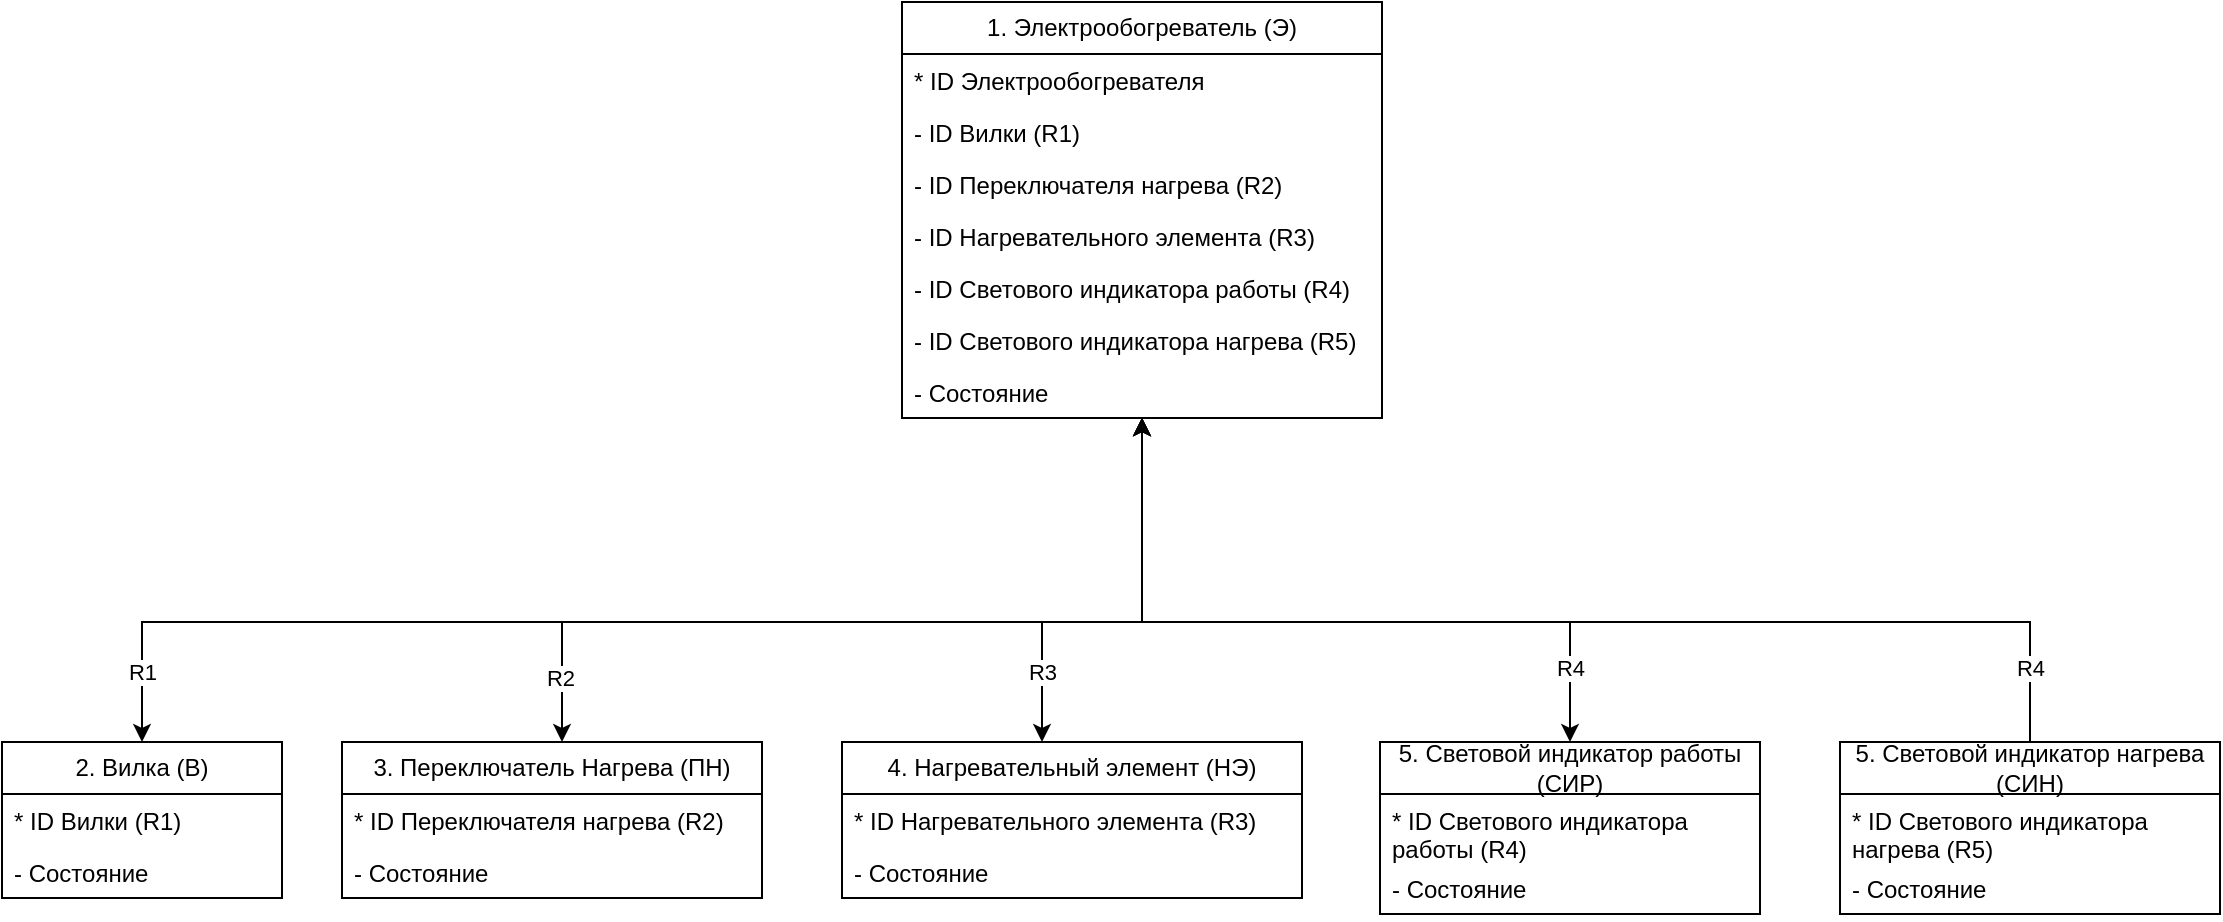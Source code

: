 <mxfile version="26.2.15" pages="5">
  <diagram name="Информационная модель" id="R1JeiTfJ4Bhc5hjbqf6w">
    <mxGraphModel dx="2032" dy="834" grid="1" gridSize="10" guides="0" tooltips="1" connect="1" arrows="1" fold="1" page="1" pageScale="1" pageWidth="1169" pageHeight="827" math="0" shadow="0">
      <root>
        <mxCell id="0" />
        <mxCell id="1" parent="0" />
        <mxCell id="PLtpHanoAAqpnt5I0EU1-1" value="1. Электрообогреватель (Э)" style="swimlane;fontStyle=0;childLayout=stackLayout;horizontal=1;startSize=26;fillColor=none;horizontalStack=0;resizeParent=1;resizeParentMax=0;resizeLast=0;collapsible=1;marginBottom=0;whiteSpace=wrap;html=1;" parent="1" vertex="1">
          <mxGeometry x="480" y="40" width="240" height="208" as="geometry" />
        </mxCell>
        <mxCell id="PLtpHanoAAqpnt5I0EU1-2" value="* ID Электрообогревателя" style="text;strokeColor=none;fillColor=none;align=left;verticalAlign=top;spacingLeft=4;spacingRight=4;overflow=hidden;rotatable=0;points=[[0,0.5],[1,0.5]];portConstraint=eastwest;whiteSpace=wrap;html=1;" parent="PLtpHanoAAqpnt5I0EU1-1" vertex="1">
          <mxGeometry y="26" width="240" height="26" as="geometry" />
        </mxCell>
        <mxCell id="PLtpHanoAAqpnt5I0EU1-3" value="- ID Вилки (R1)" style="text;strokeColor=none;fillColor=none;align=left;verticalAlign=top;spacingLeft=4;spacingRight=4;overflow=hidden;rotatable=0;points=[[0,0.5],[1,0.5]];portConstraint=eastwest;whiteSpace=wrap;html=1;" parent="PLtpHanoAAqpnt5I0EU1-1" vertex="1">
          <mxGeometry y="52" width="240" height="26" as="geometry" />
        </mxCell>
        <mxCell id="PLtpHanoAAqpnt5I0EU1-4" value="- ID Переключателя нагрева (R2)" style="text;strokeColor=none;fillColor=none;align=left;verticalAlign=top;spacingLeft=4;spacingRight=4;overflow=hidden;rotatable=0;points=[[0,0.5],[1,0.5]];portConstraint=eastwest;whiteSpace=wrap;html=1;" parent="PLtpHanoAAqpnt5I0EU1-1" vertex="1">
          <mxGeometry y="78" width="240" height="26" as="geometry" />
        </mxCell>
        <mxCell id="PLtpHanoAAqpnt5I0EU1-10" value="- ID Нагревательного элемента (R3)" style="text;strokeColor=none;fillColor=none;align=left;verticalAlign=top;spacingLeft=4;spacingRight=4;overflow=hidden;rotatable=0;points=[[0,0.5],[1,0.5]];portConstraint=eastwest;whiteSpace=wrap;html=1;" parent="PLtpHanoAAqpnt5I0EU1-1" vertex="1">
          <mxGeometry y="104" width="240" height="26" as="geometry" />
        </mxCell>
        <mxCell id="PLtpHanoAAqpnt5I0EU1-12" value="- ID Светового индикатора работы (R4)" style="text;strokeColor=none;fillColor=none;align=left;verticalAlign=top;spacingLeft=4;spacingRight=4;overflow=hidden;rotatable=0;points=[[0,0.5],[1,0.5]];portConstraint=eastwest;whiteSpace=wrap;html=1;" parent="PLtpHanoAAqpnt5I0EU1-1" vertex="1">
          <mxGeometry y="130" width="240" height="26" as="geometry" />
        </mxCell>
        <mxCell id="A_e3kqN5Y3DXa1lIoO34-5" value="- ID Светового индикатора нагрева (R5)" style="text;strokeColor=none;fillColor=none;align=left;verticalAlign=top;spacingLeft=4;spacingRight=4;overflow=hidden;rotatable=0;points=[[0,0.5],[1,0.5]];portConstraint=eastwest;whiteSpace=wrap;html=1;" vertex="1" parent="PLtpHanoAAqpnt5I0EU1-1">
          <mxGeometry y="156" width="240" height="26" as="geometry" />
        </mxCell>
        <mxCell id="PLtpHanoAAqpnt5I0EU1-13" value="- Состояние" style="text;strokeColor=none;fillColor=none;align=left;verticalAlign=top;spacingLeft=4;spacingRight=4;overflow=hidden;rotatable=0;points=[[0,0.5],[1,0.5]];portConstraint=eastwest;whiteSpace=wrap;html=1;" parent="PLtpHanoAAqpnt5I0EU1-1" vertex="1">
          <mxGeometry y="182" width="240" height="26" as="geometry" />
        </mxCell>
        <mxCell id="PLtpHanoAAqpnt5I0EU1-18" style="edgeStyle=orthogonalEdgeStyle;rounded=0;orthogonalLoop=1;jettySize=auto;html=1;startArrow=classic;startFill=1;" parent="1" source="PLtpHanoAAqpnt5I0EU1-14" target="PLtpHanoAAqpnt5I0EU1-1" edge="1">
          <mxGeometry relative="1" as="geometry">
            <Array as="points">
              <mxPoint x="100" y="350" />
              <mxPoint x="600" y="350" />
            </Array>
          </mxGeometry>
        </mxCell>
        <mxCell id="PLtpHanoAAqpnt5I0EU1-14" value="2. Вилка (В)" style="swimlane;fontStyle=0;childLayout=stackLayout;horizontal=1;startSize=26;fillColor=none;horizontalStack=0;resizeParent=1;resizeParentMax=0;resizeLast=0;collapsible=1;marginBottom=0;whiteSpace=wrap;html=1;" parent="1" vertex="1">
          <mxGeometry x="30" y="410" width="140" height="78" as="geometry" />
        </mxCell>
        <mxCell id="PLtpHanoAAqpnt5I0EU1-15" value="* ID Вилки (R1&lt;span style=&quot;background-color: transparent; color: light-dark(rgb(0, 0, 0), rgb(255, 255, 255));&quot;&gt;)&lt;/span&gt;" style="text;strokeColor=none;fillColor=none;align=left;verticalAlign=top;spacingLeft=4;spacingRight=4;overflow=hidden;rotatable=0;points=[[0,0.5],[1,0.5]];portConstraint=eastwest;whiteSpace=wrap;html=1;" parent="PLtpHanoAAqpnt5I0EU1-14" vertex="1">
          <mxGeometry y="26" width="140" height="26" as="geometry" />
        </mxCell>
        <mxCell id="PLtpHanoAAqpnt5I0EU1-16" value="- Состояние" style="text;strokeColor=none;fillColor=none;align=left;verticalAlign=top;spacingLeft=4;spacingRight=4;overflow=hidden;rotatable=0;points=[[0,0.5],[1,0.5]];portConstraint=eastwest;whiteSpace=wrap;html=1;" parent="PLtpHanoAAqpnt5I0EU1-14" vertex="1">
          <mxGeometry y="52" width="140" height="26" as="geometry" />
        </mxCell>
        <mxCell id="PLtpHanoAAqpnt5I0EU1-19" value="R1" style="text;html=1;align=center;verticalAlign=middle;resizable=0;points=[];autosize=1;strokeColor=none;fillColor=none;fontFamily=Helvetica;fontSize=11;fontColor=default;labelBackgroundColor=default;" parent="1" vertex="1">
          <mxGeometry x="80" y="360" width="40" height="30" as="geometry" />
        </mxCell>
        <mxCell id="PLtpHanoAAqpnt5I0EU1-29" style="edgeStyle=orthogonalEdgeStyle;shape=connector;rounded=0;orthogonalLoop=1;jettySize=auto;html=1;strokeColor=default;align=center;verticalAlign=middle;fontFamily=Helvetica;fontSize=11;fontColor=default;labelBackgroundColor=default;startArrow=classic;startFill=1;endArrow=classic;" parent="1" source="PLtpHanoAAqpnt5I0EU1-21" target="PLtpHanoAAqpnt5I0EU1-1" edge="1">
          <mxGeometry relative="1" as="geometry">
            <Array as="points">
              <mxPoint x="310" y="350" />
              <mxPoint x="600" y="350" />
            </Array>
          </mxGeometry>
        </mxCell>
        <mxCell id="PLtpHanoAAqpnt5I0EU1-21" value="3. Переключатель Нагрева (ПН)" style="swimlane;fontStyle=0;childLayout=stackLayout;horizontal=1;startSize=26;fillColor=none;horizontalStack=0;resizeParent=1;resizeParentMax=0;resizeLast=0;collapsible=1;marginBottom=0;whiteSpace=wrap;html=1;" parent="1" vertex="1">
          <mxGeometry x="200" y="410" width="210" height="78" as="geometry" />
        </mxCell>
        <mxCell id="PLtpHanoAAqpnt5I0EU1-22" value="* ID Переключателя нагрева (R2&lt;span style=&quot;background-color: transparent; color: light-dark(rgb(0, 0, 0), rgb(255, 255, 255));&quot;&gt;)&lt;/span&gt;" style="text;strokeColor=none;fillColor=none;align=left;verticalAlign=top;spacingLeft=4;spacingRight=4;overflow=hidden;rotatable=0;points=[[0,0.5],[1,0.5]];portConstraint=eastwest;whiteSpace=wrap;html=1;" parent="PLtpHanoAAqpnt5I0EU1-21" vertex="1">
          <mxGeometry y="26" width="210" height="26" as="geometry" />
        </mxCell>
        <mxCell id="PLtpHanoAAqpnt5I0EU1-23" value="- Состояние" style="text;strokeColor=none;fillColor=none;align=left;verticalAlign=top;spacingLeft=4;spacingRight=4;overflow=hidden;rotatable=0;points=[[0,0.5],[1,0.5]];portConstraint=eastwest;whiteSpace=wrap;html=1;" parent="PLtpHanoAAqpnt5I0EU1-21" vertex="1">
          <mxGeometry y="52" width="210" height="26" as="geometry" />
        </mxCell>
        <mxCell id="PLtpHanoAAqpnt5I0EU1-27" value="R2" style="text;html=1;align=center;verticalAlign=middle;resizable=0;points=[];autosize=1;strokeColor=none;fillColor=none;fontFamily=Helvetica;fontSize=11;fontColor=default;labelBackgroundColor=default;" parent="1" vertex="1">
          <mxGeometry x="289" y="363" width="40" height="30" as="geometry" />
        </mxCell>
        <mxCell id="A_e3kqN5Y3DXa1lIoO34-1" style="edgeStyle=orthogonalEdgeStyle;rounded=0;orthogonalLoop=1;jettySize=auto;html=1;startArrow=classic;startFill=1;" edge="1" parent="1" source="PLtpHanoAAqpnt5I0EU1-36" target="PLtpHanoAAqpnt5I0EU1-1">
          <mxGeometry relative="1" as="geometry">
            <Array as="points">
              <mxPoint x="550" y="350" />
              <mxPoint x="600" y="350" />
            </Array>
          </mxGeometry>
        </mxCell>
        <mxCell id="PLtpHanoAAqpnt5I0EU1-36" value="4. Нагревательный элемент (НЭ)" style="swimlane;fontStyle=0;childLayout=stackLayout;horizontal=1;startSize=26;fillColor=none;horizontalStack=0;resizeParent=1;resizeParentMax=0;resizeLast=0;collapsible=1;marginBottom=0;whiteSpace=wrap;html=1;" parent="1" vertex="1">
          <mxGeometry x="450" y="410" width="230" height="78" as="geometry" />
        </mxCell>
        <mxCell id="PLtpHanoAAqpnt5I0EU1-37" value="* ID Нагревательного элемента (R3&lt;span style=&quot;background-color: transparent; color: light-dark(rgb(0, 0, 0), rgb(255, 255, 255));&quot;&gt;)&lt;/span&gt;" style="text;strokeColor=none;fillColor=none;align=left;verticalAlign=top;spacingLeft=4;spacingRight=4;overflow=hidden;rotatable=0;points=[[0,0.5],[1,0.5]];portConstraint=eastwest;whiteSpace=wrap;html=1;" parent="PLtpHanoAAqpnt5I0EU1-36" vertex="1">
          <mxGeometry y="26" width="230" height="26" as="geometry" />
        </mxCell>
        <mxCell id="PLtpHanoAAqpnt5I0EU1-38" value="- Состояние" style="text;strokeColor=none;fillColor=none;align=left;verticalAlign=top;spacingLeft=4;spacingRight=4;overflow=hidden;rotatable=0;points=[[0,0.5],[1,0.5]];portConstraint=eastwest;whiteSpace=wrap;html=1;" parent="PLtpHanoAAqpnt5I0EU1-36" vertex="1">
          <mxGeometry y="52" width="230" height="26" as="geometry" />
        </mxCell>
        <mxCell id="PLtpHanoAAqpnt5I0EU1-41" value="R3" style="text;html=1;align=center;verticalAlign=middle;resizable=0;points=[];autosize=1;strokeColor=none;fillColor=none;fontFamily=Helvetica;fontSize=11;fontColor=default;labelBackgroundColor=default;" parent="1" vertex="1">
          <mxGeometry x="530" y="360" width="40" height="30" as="geometry" />
        </mxCell>
        <mxCell id="PLtpHanoAAqpnt5I0EU1-49" style="edgeStyle=orthogonalEdgeStyle;shape=connector;rounded=0;orthogonalLoop=1;jettySize=auto;html=1;strokeColor=default;align=center;verticalAlign=middle;fontFamily=Helvetica;fontSize=11;fontColor=default;labelBackgroundColor=default;startArrow=classic;startFill=1;endArrow=classic;" parent="1" source="PLtpHanoAAqpnt5I0EU1-46" target="PLtpHanoAAqpnt5I0EU1-1" edge="1">
          <mxGeometry relative="1" as="geometry">
            <Array as="points">
              <mxPoint x="814" y="350" />
              <mxPoint x="600" y="350" />
            </Array>
          </mxGeometry>
        </mxCell>
        <mxCell id="PLtpHanoAAqpnt5I0EU1-46" value="5. Световой индикатор работы (СИР)" style="swimlane;fontStyle=0;childLayout=stackLayout;horizontal=1;startSize=26;fillColor=none;horizontalStack=0;resizeParent=1;resizeParentMax=0;resizeLast=0;collapsible=1;marginBottom=0;whiteSpace=wrap;html=1;" parent="1" vertex="1">
          <mxGeometry x="719" y="410" width="190" height="86" as="geometry" />
        </mxCell>
        <mxCell id="PLtpHanoAAqpnt5I0EU1-47" value="* ID Светового индикатора работы (R4)" style="text;strokeColor=none;fillColor=none;align=left;verticalAlign=top;spacingLeft=4;spacingRight=4;overflow=hidden;rotatable=0;points=[[0,0.5],[1,0.5]];portConstraint=eastwest;whiteSpace=wrap;html=1;" parent="PLtpHanoAAqpnt5I0EU1-46" vertex="1">
          <mxGeometry y="26" width="190" height="34" as="geometry" />
        </mxCell>
        <mxCell id="PLtpHanoAAqpnt5I0EU1-48" value="- Состояние" style="text;strokeColor=none;fillColor=none;align=left;verticalAlign=top;spacingLeft=4;spacingRight=4;overflow=hidden;rotatable=0;points=[[0,0.5],[1,0.5]];portConstraint=eastwest;whiteSpace=wrap;html=1;" parent="PLtpHanoAAqpnt5I0EU1-46" vertex="1">
          <mxGeometry y="60" width="190" height="26" as="geometry" />
        </mxCell>
        <mxCell id="PLtpHanoAAqpnt5I0EU1-54" value="R4" style="text;html=1;align=center;verticalAlign=middle;resizable=0;points=[];autosize=1;strokeColor=none;fillColor=none;fontFamily=Helvetica;fontSize=11;fontColor=default;labelBackgroundColor=default;" parent="1" vertex="1">
          <mxGeometry x="794" y="358" width="40" height="30" as="geometry" />
        </mxCell>
        <mxCell id="A_e3kqN5Y3DXa1lIoO34-6" style="edgeStyle=orthogonalEdgeStyle;rounded=0;orthogonalLoop=1;jettySize=auto;html=1;" edge="1" parent="1" source="A_e3kqN5Y3DXa1lIoO34-2" target="PLtpHanoAAqpnt5I0EU1-1">
          <mxGeometry relative="1" as="geometry">
            <Array as="points">
              <mxPoint x="1044" y="350" />
              <mxPoint x="600" y="350" />
            </Array>
          </mxGeometry>
        </mxCell>
        <mxCell id="A_e3kqN5Y3DXa1lIoO34-2" value="5. Световой индикатор нагрева (СИН)" style="swimlane;fontStyle=0;childLayout=stackLayout;horizontal=1;startSize=26;fillColor=none;horizontalStack=0;resizeParent=1;resizeParentMax=0;resizeLast=0;collapsible=1;marginBottom=0;whiteSpace=wrap;html=1;" vertex="1" parent="1">
          <mxGeometry x="949" y="410" width="190" height="86" as="geometry" />
        </mxCell>
        <mxCell id="A_e3kqN5Y3DXa1lIoO34-3" value="* ID Светового индикатора нагрева (R5)" style="text;strokeColor=none;fillColor=none;align=left;verticalAlign=top;spacingLeft=4;spacingRight=4;overflow=hidden;rotatable=0;points=[[0,0.5],[1,0.5]];portConstraint=eastwest;whiteSpace=wrap;html=1;" vertex="1" parent="A_e3kqN5Y3DXa1lIoO34-2">
          <mxGeometry y="26" width="190" height="34" as="geometry" />
        </mxCell>
        <mxCell id="A_e3kqN5Y3DXa1lIoO34-4" value="- Состояние" style="text;strokeColor=none;fillColor=none;align=left;verticalAlign=top;spacingLeft=4;spacingRight=4;overflow=hidden;rotatable=0;points=[[0,0.5],[1,0.5]];portConstraint=eastwest;whiteSpace=wrap;html=1;" vertex="1" parent="A_e3kqN5Y3DXa1lIoO34-2">
          <mxGeometry y="60" width="190" height="26" as="geometry" />
        </mxCell>
        <mxCell id="A_e3kqN5Y3DXa1lIoO34-10" value="R4" style="text;html=1;align=center;verticalAlign=middle;resizable=0;points=[];autosize=1;strokeColor=none;fillColor=none;fontFamily=Helvetica;fontSize=11;fontColor=default;labelBackgroundColor=default;" vertex="1" parent="1">
          <mxGeometry x="1024" y="358" width="40" height="30" as="geometry" />
        </mxCell>
      </root>
    </mxGraphModel>
  </diagram>
  <diagram id="I5YWEyETB5i-tWm8w-OI" name="ДПС + ТПС">
    <mxGraphModel dx="1683" dy="691" grid="1" gridSize="10" guides="1" tooltips="1" connect="1" arrows="1" fold="1" page="1" pageScale="1" pageWidth="1169" pageHeight="827" math="0" shadow="0">
      <root>
        <mxCell id="0" />
        <mxCell id="1" parent="0" />
        <mxCell id="K9VQBqrEuYd4zQ6jPz8y-1" value="&lt;font style=&quot;font-size: 14px;&quot;&gt;&lt;b&gt;Электрообогреватель&lt;/b&gt;&lt;/font&gt;" style="text;html=1;align=center;verticalAlign=middle;resizable=0;points=[];autosize=1;strokeColor=none;fillColor=none;fontFamily=Helvetica;fontSize=11;fontColor=default;labelBackgroundColor=default;" parent="1" vertex="1">
          <mxGeometry x="90" y="8" width="180" height="30" as="geometry" />
        </mxCell>
        <mxCell id="K9VQBqrEuYd4zQ6jPz8y-2" value="&lt;div style=&quot;line-height: 160%;&quot;&gt;&lt;span&gt;Э1: Электрообогреватель отключен&lt;/span&gt;&lt;div&gt;&lt;span&gt;Э2:&amp;nbsp;&lt;/span&gt;&lt;span style=&quot;background-color: transparent; color: light-dark(rgb(0, 0, 0), rgb(255, 255, 255));&quot;&gt;Электрообогреватель включен&lt;/span&gt;&lt;/div&gt;&lt;div&gt;&lt;span&gt;Э3: Нагрев выключен&lt;/span&gt;&lt;/div&gt;&lt;div&gt;&lt;span&gt;Э4: Нагрев включен&lt;br&gt;&lt;/span&gt;&lt;/div&gt;&lt;div&gt;&lt;/div&gt;&lt;/div&gt;" style="text;html=1;align=left;verticalAlign=middle;resizable=0;points=[];autosize=1;fontFamily=Helvetica;fontSize=11;labelBackgroundColor=none;opacity=0;fillColor=none;rounded=0;glass=0;" parent="1" vertex="1">
          <mxGeometry x="360" y="43" width="210" height="80" as="geometry" />
        </mxCell>
        <mxCell id="9QpgvQCh8sdaBDVkwrHl-4" style="edgeStyle=orthogonalEdgeStyle;rounded=0;orthogonalLoop=1;jettySize=auto;html=1;exitX=0.25;exitY=1;exitDx=0;exitDy=0;entryX=0.25;entryY=0;entryDx=0;entryDy=0;" edge="1" parent="1" source="K9VQBqrEuYd4zQ6jPz8y-4" target="K9VQBqrEuYd4zQ6jPz8y-15">
          <mxGeometry relative="1" as="geometry" />
        </mxCell>
        <mxCell id="K9VQBqrEuYd4zQ6jPz8y-4" value="1. Выключен" style="html=1;whiteSpace=wrap;fontFamily=Helvetica;fontSize=11;fontColor=default;labelBackgroundColor=default;" parent="1" vertex="1">
          <mxGeometry x="120" y="120" width="130" height="30" as="geometry" />
        </mxCell>
        <mxCell id="K9VQBqrEuYd4zQ6jPz8y-7" value="" style="endArrow=none;startArrow=classic;html=1;rounded=0;strokeColor=default;align=center;verticalAlign=middle;fontFamily=Helvetica;fontSize=11;fontColor=default;labelBackgroundColor=default;exitX=0.5;exitY=0;exitDx=0;exitDy=0;startFill=1;" parent="1" source="K9VQBqrEuYd4zQ6jPz8y-4" edge="1">
          <mxGeometry width="50" height="50" relative="1" as="geometry">
            <mxPoint x="210" y="100" as="sourcePoint" />
            <mxPoint x="185" y="50" as="targetPoint" />
          </mxGeometry>
        </mxCell>
        <mxCell id="K9VQBqrEuYd4zQ6jPz8y-13" value="Э2" style="text;html=1;align=center;verticalAlign=middle;resizable=0;points=[];autosize=1;strokeColor=none;fillColor=none;fontFamily=Helvetica;fontSize=11;fontColor=default;labelBackgroundColor=default;" parent="1" vertex="1">
          <mxGeometry x="131" y="170" width="40" height="30" as="geometry" />
        </mxCell>
        <mxCell id="9QpgvQCh8sdaBDVkwrHl-5" style="edgeStyle=orthogonalEdgeStyle;rounded=0;orthogonalLoop=1;jettySize=auto;html=1;exitX=0.75;exitY=0;exitDx=0;exitDy=0;entryX=0.75;entryY=1;entryDx=0;entryDy=0;" edge="1" parent="1" source="K9VQBqrEuYd4zQ6jPz8y-15" target="K9VQBqrEuYd4zQ6jPz8y-4">
          <mxGeometry relative="1" as="geometry" />
        </mxCell>
        <mxCell id="9QpgvQCh8sdaBDVkwrHl-10" style="edgeStyle=orthogonalEdgeStyle;rounded=0;orthogonalLoop=1;jettySize=auto;html=1;exitX=0.25;exitY=1;exitDx=0;exitDy=0;entryX=0.25;entryY=0;entryDx=0;entryDy=0;" edge="1" parent="1" source="K9VQBqrEuYd4zQ6jPz8y-15" target="K9VQBqrEuYd4zQ6jPz8y-34">
          <mxGeometry relative="1" as="geometry" />
        </mxCell>
        <mxCell id="K9VQBqrEuYd4zQ6jPz8y-15" value="2. Ожидание" style="html=1;whiteSpace=wrap;fontFamily=Helvetica;fontSize=11;fontColor=default;labelBackgroundColor=default;" parent="1" vertex="1">
          <mxGeometry x="120" y="230" width="130" height="30" as="geometry" />
        </mxCell>
        <mxCell id="K9VQBqrEuYd4zQ6jPz8y-46" style="edgeStyle=orthogonalEdgeStyle;shape=connector;rounded=0;orthogonalLoop=1;jettySize=auto;html=1;entryX=0;entryY=0.5;entryDx=0;entryDy=0;strokeColor=default;align=center;verticalAlign=middle;fontFamily=Helvetica;fontSize=11;fontColor=default;labelBackgroundColor=default;startArrow=none;startFill=0;endArrow=classic;" parent="1" source="K9VQBqrEuYd4zQ6jPz8y-34" target="K9VQBqrEuYd4zQ6jPz8y-4" edge="1">
          <mxGeometry relative="1" as="geometry">
            <Array as="points">
              <mxPoint x="90" y="340" />
              <mxPoint x="90" y="135" />
            </Array>
          </mxGeometry>
        </mxCell>
        <mxCell id="9QpgvQCh8sdaBDVkwrHl-11" style="edgeStyle=orthogonalEdgeStyle;rounded=0;orthogonalLoop=1;jettySize=auto;html=1;exitX=0.75;exitY=0;exitDx=0;exitDy=0;entryX=0.75;entryY=1;entryDx=0;entryDy=0;" edge="1" parent="1" source="K9VQBqrEuYd4zQ6jPz8y-34" target="K9VQBqrEuYd4zQ6jPz8y-15">
          <mxGeometry relative="1" as="geometry" />
        </mxCell>
        <mxCell id="K9VQBqrEuYd4zQ6jPz8y-34" value="3. Нагрев" style="html=1;whiteSpace=wrap;fontFamily=Helvetica;fontSize=11;fontColor=default;labelBackgroundColor=default;" parent="1" vertex="1">
          <mxGeometry x="120" y="320" width="130" height="40" as="geometry" />
        </mxCell>
        <mxCell id="K9VQBqrEuYd4zQ6jPz8y-47" value="Э1" style="text;html=1;align=center;verticalAlign=middle;resizable=0;points=[];autosize=1;strokeColor=none;fillColor=none;fontFamily=Helvetica;fontSize=11;fontColor=default;labelBackgroundColor=default;" parent="1" vertex="1">
          <mxGeometry x="69" y="230" width="40" height="30" as="geometry" />
        </mxCell>
        <mxCell id="K9VQBqrEuYd4zQ6jPz8y-52" value="ТПС Электрообогревателя" style="shape=table;startSize=30;container=1;collapsible=0;childLayout=tableLayout;strokeColor=default;fontSize=16;fontFamily=Helvetica;fontColor=default;labelBackgroundColor=none;" parent="1" vertex="1">
          <mxGeometry x="360" y="130" width="239" height="163" as="geometry" />
        </mxCell>
        <mxCell id="K9VQBqrEuYd4zQ6jPz8y-53" value="" style="shape=tableRow;horizontal=0;startSize=0;swimlaneHead=0;swimlaneBody=0;strokeColor=inherit;top=0;left=0;bottom=0;right=0;collapsible=0;dropTarget=0;fillColor=none;points=[[0,0.5],[1,0.5]];portConstraint=eastwest;fontSize=16;fontFamily=Helvetica;fontColor=default;labelBackgroundColor=default;" parent="K9VQBqrEuYd4zQ6jPz8y-52" vertex="1">
          <mxGeometry y="30" width="239" height="33" as="geometry" />
        </mxCell>
        <mxCell id="K9VQBqrEuYd4zQ6jPz8y-54" value="№" style="shape=partialRectangle;html=1;whiteSpace=wrap;connectable=0;strokeColor=inherit;overflow=hidden;fillColor=none;top=0;left=0;bottom=0;right=0;pointerEvents=1;fontSize=16;fontFamily=Helvetica;fontColor=default;labelBackgroundColor=default;" parent="K9VQBqrEuYd4zQ6jPz8y-53" vertex="1">
          <mxGeometry width="48" height="33" as="geometry">
            <mxRectangle width="48" height="33" as="alternateBounds" />
          </mxGeometry>
        </mxCell>
        <mxCell id="K9VQBqrEuYd4zQ6jPz8y-55" value="Э1" style="shape=partialRectangle;html=1;whiteSpace=wrap;connectable=0;strokeColor=inherit;overflow=hidden;fillColor=none;top=0;left=0;bottom=0;right=0;pointerEvents=1;fontSize=16;fontFamily=Helvetica;fontColor=default;labelBackgroundColor=default;" parent="K9VQBqrEuYd4zQ6jPz8y-53" vertex="1">
          <mxGeometry x="48" width="47" height="33" as="geometry">
            <mxRectangle width="47" height="33" as="alternateBounds" />
          </mxGeometry>
        </mxCell>
        <mxCell id="K9VQBqrEuYd4zQ6jPz8y-56" value="Э2" style="shape=partialRectangle;html=1;whiteSpace=wrap;connectable=0;strokeColor=inherit;overflow=hidden;fillColor=none;top=0;left=0;bottom=0;right=0;pointerEvents=1;fontSize=16;fontFamily=Helvetica;fontColor=default;labelBackgroundColor=default;" parent="K9VQBqrEuYd4zQ6jPz8y-53" vertex="1">
          <mxGeometry x="95" width="48" height="33" as="geometry">
            <mxRectangle width="48" height="33" as="alternateBounds" />
          </mxGeometry>
        </mxCell>
        <mxCell id="K9VQBqrEuYd4zQ6jPz8y-432" value="Э3" style="shape=partialRectangle;html=1;whiteSpace=wrap;connectable=0;strokeColor=inherit;overflow=hidden;fillColor=none;top=0;left=0;bottom=0;right=0;pointerEvents=1;fontSize=16;fontFamily=Helvetica;fontColor=default;labelBackgroundColor=default;" parent="K9VQBqrEuYd4zQ6jPz8y-53" vertex="1">
          <mxGeometry x="143" width="48" height="33" as="geometry">
            <mxRectangle width="48" height="33" as="alternateBounds" />
          </mxGeometry>
        </mxCell>
        <mxCell id="K9VQBqrEuYd4zQ6jPz8y-438" value="Э4" style="shape=partialRectangle;html=1;whiteSpace=wrap;connectable=0;strokeColor=inherit;overflow=hidden;fillColor=none;top=0;left=0;bottom=0;right=0;pointerEvents=1;fontSize=16;fontFamily=Helvetica;fontColor=default;labelBackgroundColor=default;" parent="K9VQBqrEuYd4zQ6jPz8y-53" vertex="1">
          <mxGeometry x="191" width="48" height="33" as="geometry">
            <mxRectangle width="48" height="33" as="alternateBounds" />
          </mxGeometry>
        </mxCell>
        <mxCell id="K9VQBqrEuYd4zQ6jPz8y-57" value="" style="shape=tableRow;horizontal=0;startSize=0;swimlaneHead=0;swimlaneBody=0;strokeColor=inherit;top=0;left=0;bottom=0;right=0;collapsible=0;dropTarget=0;fillColor=none;points=[[0,0.5],[1,0.5]];portConstraint=eastwest;fontSize=16;fontFamily=Helvetica;fontColor=default;labelBackgroundColor=default;" parent="K9VQBqrEuYd4zQ6jPz8y-52" vertex="1">
          <mxGeometry y="63" width="239" height="34" as="geometry" />
        </mxCell>
        <mxCell id="K9VQBqrEuYd4zQ6jPz8y-58" value="1" style="shape=partialRectangle;html=1;whiteSpace=wrap;connectable=0;strokeColor=inherit;overflow=hidden;fillColor=none;top=0;left=0;bottom=0;right=0;pointerEvents=1;fontSize=16;fontFamily=Helvetica;fontColor=default;labelBackgroundColor=default;" parent="K9VQBqrEuYd4zQ6jPz8y-57" vertex="1">
          <mxGeometry width="48" height="34" as="geometry">
            <mxRectangle width="48" height="34" as="alternateBounds" />
          </mxGeometry>
        </mxCell>
        <mxCell id="K9VQBqrEuYd4zQ6jPz8y-59" value="-" style="shape=partialRectangle;html=1;whiteSpace=wrap;connectable=0;strokeColor=inherit;overflow=hidden;fillColor=none;top=0;left=0;bottom=0;right=0;pointerEvents=1;fontSize=16;fontFamily=Helvetica;fontColor=default;labelBackgroundColor=default;" parent="K9VQBqrEuYd4zQ6jPz8y-57" vertex="1">
          <mxGeometry x="48" width="47" height="34" as="geometry">
            <mxRectangle width="47" height="34" as="alternateBounds" />
          </mxGeometry>
        </mxCell>
        <mxCell id="K9VQBqrEuYd4zQ6jPz8y-60" value="2" style="shape=partialRectangle;html=1;whiteSpace=wrap;connectable=0;strokeColor=inherit;overflow=hidden;fillColor=none;top=0;left=0;bottom=0;right=0;pointerEvents=1;fontSize=16;fontFamily=Helvetica;fontColor=default;labelBackgroundColor=default;" parent="K9VQBqrEuYd4zQ6jPz8y-57" vertex="1">
          <mxGeometry x="95" width="48" height="34" as="geometry">
            <mxRectangle width="48" height="34" as="alternateBounds" />
          </mxGeometry>
        </mxCell>
        <mxCell id="K9VQBqrEuYd4zQ6jPz8y-433" value="-" style="shape=partialRectangle;html=1;whiteSpace=wrap;connectable=0;strokeColor=inherit;overflow=hidden;fillColor=none;top=0;left=0;bottom=0;right=0;pointerEvents=1;fontSize=16;fontFamily=Helvetica;fontColor=default;labelBackgroundColor=default;" parent="K9VQBqrEuYd4zQ6jPz8y-57" vertex="1">
          <mxGeometry x="143" width="48" height="34" as="geometry">
            <mxRectangle width="48" height="34" as="alternateBounds" />
          </mxGeometry>
        </mxCell>
        <mxCell id="K9VQBqrEuYd4zQ6jPz8y-439" value="-" style="shape=partialRectangle;html=1;whiteSpace=wrap;connectable=0;strokeColor=inherit;overflow=hidden;fillColor=none;top=0;left=0;bottom=0;right=0;pointerEvents=1;fontSize=16;fontFamily=Helvetica;fontColor=default;labelBackgroundColor=default;" parent="K9VQBqrEuYd4zQ6jPz8y-57" vertex="1">
          <mxGeometry x="191" width="48" height="34" as="geometry">
            <mxRectangle width="48" height="34" as="alternateBounds" />
          </mxGeometry>
        </mxCell>
        <mxCell id="K9VQBqrEuYd4zQ6jPz8y-61" value="" style="shape=tableRow;horizontal=0;startSize=0;swimlaneHead=0;swimlaneBody=0;strokeColor=inherit;top=0;left=0;bottom=0;right=0;collapsible=0;dropTarget=0;fillColor=none;points=[[0,0.5],[1,0.5]];portConstraint=eastwest;fontSize=16;fontFamily=Helvetica;fontColor=default;labelBackgroundColor=default;" parent="K9VQBqrEuYd4zQ6jPz8y-52" vertex="1">
          <mxGeometry y="97" width="239" height="33" as="geometry" />
        </mxCell>
        <mxCell id="K9VQBqrEuYd4zQ6jPz8y-62" value="2" style="shape=partialRectangle;html=1;whiteSpace=wrap;connectable=0;strokeColor=inherit;overflow=hidden;fillColor=none;top=0;left=0;bottom=0;right=0;pointerEvents=1;fontSize=16;fontFamily=Helvetica;fontColor=default;labelBackgroundColor=default;" parent="K9VQBqrEuYd4zQ6jPz8y-61" vertex="1">
          <mxGeometry width="48" height="33" as="geometry">
            <mxRectangle width="48" height="33" as="alternateBounds" />
          </mxGeometry>
        </mxCell>
        <mxCell id="K9VQBqrEuYd4zQ6jPz8y-63" value="1" style="shape=partialRectangle;html=1;whiteSpace=wrap;connectable=0;strokeColor=inherit;overflow=hidden;fillColor=none;top=0;left=0;bottom=0;right=0;pointerEvents=1;fontSize=16;fontFamily=Helvetica;fontColor=default;labelBackgroundColor=default;" parent="K9VQBqrEuYd4zQ6jPz8y-61" vertex="1">
          <mxGeometry x="48" width="47" height="33" as="geometry">
            <mxRectangle width="47" height="33" as="alternateBounds" />
          </mxGeometry>
        </mxCell>
        <mxCell id="K9VQBqrEuYd4zQ6jPz8y-64" value="-" style="shape=partialRectangle;html=1;whiteSpace=wrap;connectable=0;strokeColor=inherit;overflow=hidden;fillColor=none;top=0;left=0;bottom=0;right=0;pointerEvents=1;fontSize=16;fontFamily=Helvetica;fontColor=default;labelBackgroundColor=default;" parent="K9VQBqrEuYd4zQ6jPz8y-61" vertex="1">
          <mxGeometry x="95" width="48" height="33" as="geometry">
            <mxRectangle width="48" height="33" as="alternateBounds" />
          </mxGeometry>
        </mxCell>
        <mxCell id="K9VQBqrEuYd4zQ6jPz8y-434" value="3" style="shape=partialRectangle;html=1;whiteSpace=wrap;connectable=0;strokeColor=inherit;overflow=hidden;fillColor=none;top=0;left=0;bottom=0;right=0;pointerEvents=1;fontSize=16;fontFamily=Helvetica;fontColor=default;labelBackgroundColor=default;" parent="K9VQBqrEuYd4zQ6jPz8y-61" vertex="1">
          <mxGeometry x="143" width="48" height="33" as="geometry">
            <mxRectangle width="48" height="33" as="alternateBounds" />
          </mxGeometry>
        </mxCell>
        <mxCell id="K9VQBqrEuYd4zQ6jPz8y-440" value="-" style="shape=partialRectangle;html=1;whiteSpace=wrap;connectable=0;strokeColor=inherit;overflow=hidden;fillColor=none;top=0;left=0;bottom=0;right=0;pointerEvents=1;fontSize=16;fontFamily=Helvetica;fontColor=default;labelBackgroundColor=default;" parent="K9VQBqrEuYd4zQ6jPz8y-61" vertex="1">
          <mxGeometry x="191" width="48" height="33" as="geometry">
            <mxRectangle width="48" height="33" as="alternateBounds" />
          </mxGeometry>
        </mxCell>
        <mxCell id="K9VQBqrEuYd4zQ6jPz8y-78" value="" style="shape=tableRow;horizontal=0;startSize=0;swimlaneHead=0;swimlaneBody=0;strokeColor=inherit;top=0;left=0;bottom=0;right=0;collapsible=0;dropTarget=0;fillColor=none;points=[[0,0.5],[1,0.5]];portConstraint=eastwest;fontSize=16;fontFamily=Helvetica;fontColor=default;labelBackgroundColor=default;" parent="K9VQBqrEuYd4zQ6jPz8y-52" vertex="1">
          <mxGeometry y="130" width="239" height="33" as="geometry" />
        </mxCell>
        <mxCell id="K9VQBqrEuYd4zQ6jPz8y-79" value="3" style="shape=partialRectangle;html=1;whiteSpace=wrap;connectable=0;strokeColor=inherit;overflow=hidden;fillColor=none;top=0;left=0;bottom=0;right=0;pointerEvents=1;fontSize=16;fontFamily=Helvetica;fontColor=default;labelBackgroundColor=default;" parent="K9VQBqrEuYd4zQ6jPz8y-78" vertex="1">
          <mxGeometry width="48" height="33" as="geometry">
            <mxRectangle width="48" height="33" as="alternateBounds" />
          </mxGeometry>
        </mxCell>
        <mxCell id="K9VQBqrEuYd4zQ6jPz8y-80" value="1" style="shape=partialRectangle;html=1;whiteSpace=wrap;connectable=0;strokeColor=inherit;overflow=hidden;fillColor=none;top=0;left=0;bottom=0;right=0;pointerEvents=1;fontSize=16;fontFamily=Helvetica;fontColor=default;labelBackgroundColor=default;" parent="K9VQBqrEuYd4zQ6jPz8y-78" vertex="1">
          <mxGeometry x="48" width="47" height="33" as="geometry">
            <mxRectangle width="47" height="33" as="alternateBounds" />
          </mxGeometry>
        </mxCell>
        <mxCell id="K9VQBqrEuYd4zQ6jPz8y-81" value="-" style="shape=partialRectangle;html=1;whiteSpace=wrap;connectable=0;strokeColor=inherit;overflow=hidden;fillColor=none;top=0;left=0;bottom=0;right=0;pointerEvents=1;fontSize=16;fontFamily=Helvetica;fontColor=default;labelBackgroundColor=default;" parent="K9VQBqrEuYd4zQ6jPz8y-78" vertex="1">
          <mxGeometry x="95" width="48" height="33" as="geometry">
            <mxRectangle width="48" height="33" as="alternateBounds" />
          </mxGeometry>
        </mxCell>
        <mxCell id="K9VQBqrEuYd4zQ6jPz8y-435" value="-" style="shape=partialRectangle;html=1;whiteSpace=wrap;connectable=0;strokeColor=inherit;overflow=hidden;fillColor=none;top=0;left=0;bottom=0;right=0;pointerEvents=1;fontSize=16;fontFamily=Helvetica;fontColor=default;labelBackgroundColor=default;" parent="K9VQBqrEuYd4zQ6jPz8y-78" vertex="1">
          <mxGeometry x="143" width="48" height="33" as="geometry">
            <mxRectangle width="48" height="33" as="alternateBounds" />
          </mxGeometry>
        </mxCell>
        <mxCell id="K9VQBqrEuYd4zQ6jPz8y-441" value="2" style="shape=partialRectangle;html=1;whiteSpace=wrap;connectable=0;strokeColor=inherit;overflow=hidden;fillColor=none;top=0;left=0;bottom=0;right=0;pointerEvents=1;fontSize=16;fontFamily=Helvetica;fontColor=default;labelBackgroundColor=default;" parent="K9VQBqrEuYd4zQ6jPz8y-78" vertex="1">
          <mxGeometry x="191" width="48" height="33" as="geometry">
            <mxRectangle width="48" height="33" as="alternateBounds" />
          </mxGeometry>
        </mxCell>
        <mxCell id="BY618IprYTEvmMW9XXkf-1" value="&lt;font style=&quot;font-size: 14px;&quot;&gt;&lt;b&gt;Вилка&lt;/b&gt;&lt;/font&gt;" style="text;html=1;align=center;verticalAlign=middle;resizable=0;points=[];autosize=1;strokeColor=none;fillColor=none;fontFamily=Helvetica;fontSize=11;fontColor=default;labelBackgroundColor=default;" parent="1" vertex="1">
          <mxGeometry x="765" y="88" width="70" height="30" as="geometry" />
        </mxCell>
        <mxCell id="BY618IprYTEvmMW9XXkf-2" value="&lt;div style=&quot;line-height: 160%;&quot;&gt;&lt;span&gt;В1: Отключена от сети&lt;/span&gt;&lt;div&gt;&lt;span&gt;В2: Включена в сеть&lt;/span&gt;&lt;/div&gt;&lt;div&gt;&lt;/div&gt;&lt;/div&gt;" style="text;html=1;align=left;verticalAlign=middle;resizable=0;points=[];autosize=1;fontFamily=Helvetica;fontSize=11;labelBackgroundColor=none;opacity=0;fillColor=none;rounded=0;glass=0;" parent="1" vertex="1">
          <mxGeometry x="970" y="88" width="140" height="50" as="geometry" />
        </mxCell>
        <mxCell id="BY618IprYTEvmMW9XXkf-5" style="edgeStyle=orthogonalEdgeStyle;shape=connector;rounded=0;orthogonalLoop=1;jettySize=auto;html=1;strokeColor=default;align=center;verticalAlign=middle;fontFamily=Helvetica;fontSize=11;fontColor=default;labelBackgroundColor=default;startArrow=none;startFill=0;endArrow=classic;" parent="1" source="BY618IprYTEvmMW9XXkf-3" target="BY618IprYTEvmMW9XXkf-4" edge="1">
          <mxGeometry relative="1" as="geometry">
            <Array as="points">
              <mxPoint x="710" y="140" />
              <mxPoint x="885" y="140" />
            </Array>
          </mxGeometry>
        </mxCell>
        <mxCell id="BY618IprYTEvmMW9XXkf-3" value="1. Отключена от сети" style="html=1;whiteSpace=wrap;fontFamily=Helvetica;fontSize=11;fontColor=default;labelBackgroundColor=default;" parent="1" vertex="1">
          <mxGeometry x="650" y="160" width="130" height="30" as="geometry" />
        </mxCell>
        <mxCell id="BY618IprYTEvmMW9XXkf-7" style="edgeStyle=orthogonalEdgeStyle;shape=connector;rounded=0;orthogonalLoop=1;jettySize=auto;html=1;strokeColor=default;align=center;verticalAlign=middle;fontFamily=Helvetica;fontSize=11;fontColor=default;labelBackgroundColor=default;startArrow=none;startFill=0;endArrow=classic;" parent="1" source="BY618IprYTEvmMW9XXkf-4" target="BY618IprYTEvmMW9XXkf-3" edge="1">
          <mxGeometry relative="1" as="geometry">
            <Array as="points">
              <mxPoint x="885" y="210" />
              <mxPoint x="710" y="210" />
            </Array>
          </mxGeometry>
        </mxCell>
        <mxCell id="BY618IprYTEvmMW9XXkf-4" value="2. Включена в сеть" style="html=1;whiteSpace=wrap;fontFamily=Helvetica;fontSize=11;fontColor=default;labelBackgroundColor=default;" parent="1" vertex="1">
          <mxGeometry x="820" y="160" width="130" height="30" as="geometry" />
        </mxCell>
        <mxCell id="BY618IprYTEvmMW9XXkf-9" style="edgeStyle=orthogonalEdgeStyle;shape=connector;rounded=0;orthogonalLoop=1;jettySize=auto;html=1;strokeColor=default;align=center;verticalAlign=middle;fontFamily=Helvetica;fontSize=11;fontColor=default;labelBackgroundColor=default;startArrow=none;startFill=0;endArrow=classic;" parent="1" target="BY618IprYTEvmMW9XXkf-3" edge="1">
          <mxGeometry relative="1" as="geometry">
            <mxPoint x="690" y="80" as="sourcePoint" />
            <Array as="points">
              <mxPoint x="690" y="80" />
            </Array>
          </mxGeometry>
        </mxCell>
        <mxCell id="BY618IprYTEvmMW9XXkf-10" value="В2" style="text;html=1;align=center;verticalAlign=middle;resizable=0;points=[];autosize=1;strokeColor=none;fillColor=none;fontFamily=Helvetica;fontSize=11;fontColor=default;labelBackgroundColor=default;" parent="1" vertex="1">
          <mxGeometry x="781" y="125" width="40" height="30" as="geometry" />
        </mxCell>
        <mxCell id="BY618IprYTEvmMW9XXkf-11" value="В1" style="text;html=1;align=center;verticalAlign=middle;resizable=0;points=[];autosize=1;strokeColor=none;fillColor=none;fontFamily=Helvetica;fontSize=11;fontColor=default;labelBackgroundColor=default;" parent="1" vertex="1">
          <mxGeometry x="781" y="195" width="40" height="30" as="geometry" />
        </mxCell>
        <mxCell id="BY618IprYTEvmMW9XXkf-12" value="ТПС Вилки" style="shape=table;startSize=30;container=1;collapsible=0;childLayout=tableLayout;strokeColor=default;fontSize=16;fontFamily=Helvetica;fontColor=default;labelBackgroundColor=none;" parent="1" vertex="1">
          <mxGeometry x="970" y="160" width="130" height="130" as="geometry" />
        </mxCell>
        <mxCell id="BY618IprYTEvmMW9XXkf-13" value="" style="shape=tableRow;horizontal=0;startSize=0;swimlaneHead=0;swimlaneBody=0;strokeColor=inherit;top=0;left=0;bottom=0;right=0;collapsible=0;dropTarget=0;fillColor=none;points=[[0,0.5],[1,0.5]];portConstraint=eastwest;fontSize=16;fontFamily=Helvetica;fontColor=default;labelBackgroundColor=default;" parent="BY618IprYTEvmMW9XXkf-12" vertex="1">
          <mxGeometry y="30" width="130" height="33" as="geometry" />
        </mxCell>
        <mxCell id="BY618IprYTEvmMW9XXkf-14" value="№" style="shape=partialRectangle;html=1;whiteSpace=wrap;connectable=0;strokeColor=inherit;overflow=hidden;fillColor=none;top=0;left=0;bottom=0;right=0;pointerEvents=1;fontSize=16;fontFamily=Helvetica;fontColor=default;labelBackgroundColor=default;" parent="BY618IprYTEvmMW9XXkf-13" vertex="1">
          <mxGeometry width="44" height="33" as="geometry">
            <mxRectangle width="44" height="33" as="alternateBounds" />
          </mxGeometry>
        </mxCell>
        <mxCell id="BY618IprYTEvmMW9XXkf-15" value="В1" style="shape=partialRectangle;html=1;whiteSpace=wrap;connectable=0;strokeColor=inherit;overflow=hidden;fillColor=none;top=0;left=0;bottom=0;right=0;pointerEvents=1;fontSize=16;fontFamily=Helvetica;fontColor=default;labelBackgroundColor=default;" parent="BY618IprYTEvmMW9XXkf-13" vertex="1">
          <mxGeometry x="44" width="42" height="33" as="geometry">
            <mxRectangle width="42" height="33" as="alternateBounds" />
          </mxGeometry>
        </mxCell>
        <mxCell id="BY618IprYTEvmMW9XXkf-16" value="В2" style="shape=partialRectangle;html=1;whiteSpace=wrap;connectable=0;strokeColor=inherit;overflow=hidden;fillColor=none;top=0;left=0;bottom=0;right=0;pointerEvents=1;fontSize=16;fontFamily=Helvetica;fontColor=default;labelBackgroundColor=default;" parent="BY618IprYTEvmMW9XXkf-13" vertex="1">
          <mxGeometry x="86" width="44" height="33" as="geometry">
            <mxRectangle width="44" height="33" as="alternateBounds" />
          </mxGeometry>
        </mxCell>
        <mxCell id="BY618IprYTEvmMW9XXkf-23" value="" style="shape=tableRow;horizontal=0;startSize=0;swimlaneHead=0;swimlaneBody=0;strokeColor=inherit;top=0;left=0;bottom=0;right=0;collapsible=0;dropTarget=0;fillColor=none;points=[[0,0.5],[1,0.5]];portConstraint=eastwest;fontSize=16;fontFamily=Helvetica;fontColor=default;labelBackgroundColor=default;" parent="BY618IprYTEvmMW9XXkf-12" vertex="1">
          <mxGeometry y="63" width="130" height="34" as="geometry" />
        </mxCell>
        <mxCell id="BY618IprYTEvmMW9XXkf-24" value="1" style="shape=partialRectangle;html=1;whiteSpace=wrap;connectable=0;strokeColor=inherit;overflow=hidden;fillColor=none;top=0;left=0;bottom=0;right=0;pointerEvents=1;fontSize=16;fontFamily=Helvetica;fontColor=default;labelBackgroundColor=default;" parent="BY618IprYTEvmMW9XXkf-23" vertex="1">
          <mxGeometry width="44" height="34" as="geometry">
            <mxRectangle width="44" height="34" as="alternateBounds" />
          </mxGeometry>
        </mxCell>
        <mxCell id="BY618IprYTEvmMW9XXkf-25" value="-" style="shape=partialRectangle;html=1;whiteSpace=wrap;connectable=0;strokeColor=inherit;overflow=hidden;fillColor=none;top=0;left=0;bottom=0;right=0;pointerEvents=1;fontSize=16;fontFamily=Helvetica;fontColor=default;labelBackgroundColor=default;" parent="BY618IprYTEvmMW9XXkf-23" vertex="1">
          <mxGeometry x="44" width="42" height="34" as="geometry">
            <mxRectangle width="42" height="34" as="alternateBounds" />
          </mxGeometry>
        </mxCell>
        <mxCell id="BY618IprYTEvmMW9XXkf-26" value="2" style="shape=partialRectangle;html=1;whiteSpace=wrap;connectable=0;strokeColor=inherit;overflow=hidden;fillColor=none;top=0;left=0;bottom=0;right=0;pointerEvents=1;fontSize=16;fontFamily=Helvetica;fontColor=default;labelBackgroundColor=default;" parent="BY618IprYTEvmMW9XXkf-23" vertex="1">
          <mxGeometry x="86" width="44" height="34" as="geometry">
            <mxRectangle width="44" height="34" as="alternateBounds" />
          </mxGeometry>
        </mxCell>
        <mxCell id="BY618IprYTEvmMW9XXkf-33" value="" style="shape=tableRow;horizontal=0;startSize=0;swimlaneHead=0;swimlaneBody=0;strokeColor=inherit;top=0;left=0;bottom=0;right=0;collapsible=0;dropTarget=0;fillColor=none;points=[[0,0.5],[1,0.5]];portConstraint=eastwest;fontSize=16;fontFamily=Helvetica;fontColor=default;labelBackgroundColor=default;" parent="BY618IprYTEvmMW9XXkf-12" vertex="1">
          <mxGeometry y="97" width="130" height="33" as="geometry" />
        </mxCell>
        <mxCell id="BY618IprYTEvmMW9XXkf-34" value="2" style="shape=partialRectangle;html=1;whiteSpace=wrap;connectable=0;strokeColor=inherit;overflow=hidden;fillColor=none;top=0;left=0;bottom=0;right=0;pointerEvents=1;fontSize=16;fontFamily=Helvetica;fontColor=default;labelBackgroundColor=default;" parent="BY618IprYTEvmMW9XXkf-33" vertex="1">
          <mxGeometry width="44" height="33" as="geometry">
            <mxRectangle width="44" height="33" as="alternateBounds" />
          </mxGeometry>
        </mxCell>
        <mxCell id="BY618IprYTEvmMW9XXkf-35" value="1" style="shape=partialRectangle;html=1;whiteSpace=wrap;connectable=0;strokeColor=inherit;overflow=hidden;fillColor=none;top=0;left=0;bottom=0;right=0;pointerEvents=1;fontSize=16;fontFamily=Helvetica;fontColor=default;labelBackgroundColor=default;" parent="BY618IprYTEvmMW9XXkf-33" vertex="1">
          <mxGeometry x="44" width="42" height="33" as="geometry">
            <mxRectangle width="42" height="33" as="alternateBounds" />
          </mxGeometry>
        </mxCell>
        <mxCell id="BY618IprYTEvmMW9XXkf-36" value="-" style="shape=partialRectangle;html=1;whiteSpace=wrap;connectable=0;strokeColor=inherit;overflow=hidden;fillColor=none;top=0;left=0;bottom=0;right=0;pointerEvents=1;fontSize=16;fontFamily=Helvetica;fontColor=default;labelBackgroundColor=default;" parent="BY618IprYTEvmMW9XXkf-33" vertex="1">
          <mxGeometry x="86" width="44" height="33" as="geometry">
            <mxRectangle width="44" height="33" as="alternateBounds" />
          </mxGeometry>
        </mxCell>
        <mxCell id="8Xx779jEErWnjmO_PWKF-1" value="&lt;span style=&quot;font-size: 14px;&quot;&gt;&lt;b&gt;Переключатель нагрева&lt;/b&gt;&lt;/span&gt;" style="text;html=1;align=center;verticalAlign=middle;resizable=0;points=[];autosize=1;strokeColor=none;fillColor=none;fontFamily=Helvetica;fontSize=11;fontColor=default;labelBackgroundColor=default;" parent="1" vertex="1">
          <mxGeometry x="635" y="358" width="190" height="30" as="geometry" />
        </mxCell>
        <mxCell id="8Xx779jEErWnjmO_PWKF-2" value="&lt;div style=&quot;line-height: 160%;&quot;&gt;&lt;span&gt;ПН1: Переключатель включен&lt;/span&gt;&lt;div&gt;&lt;span&gt;ПН2: Переключатель выключен&lt;/span&gt;&lt;/div&gt;&lt;div&gt;&lt;/div&gt;&lt;/div&gt;" style="text;html=1;align=left;verticalAlign=middle;resizable=0;points=[];autosize=1;fontFamily=Helvetica;fontSize=11;labelBackgroundColor=none;opacity=0;fillColor=none;rounded=0;glass=0;" parent="1" vertex="1">
          <mxGeometry x="900" y="358" width="190" height="50" as="geometry" />
        </mxCell>
        <mxCell id="8Xx779jEErWnjmO_PWKF-3" style="edgeStyle=orthogonalEdgeStyle;shape=connector;rounded=0;orthogonalLoop=1;jettySize=auto;html=1;strokeColor=default;align=center;verticalAlign=middle;fontFamily=Helvetica;fontSize=11;fontColor=default;labelBackgroundColor=default;startArrow=none;startFill=0;endArrow=classic;" parent="1" source="8Xx779jEErWnjmO_PWKF-4" target="8Xx779jEErWnjmO_PWKF-6" edge="1">
          <mxGeometry relative="1" as="geometry">
            <Array as="points">
              <mxPoint x="640" y="410" />
              <mxPoint x="815" y="410" />
            </Array>
          </mxGeometry>
        </mxCell>
        <mxCell id="8Xx779jEErWnjmO_PWKF-4" value="1. Нагрев отключен" style="html=1;whiteSpace=wrap;fontFamily=Helvetica;fontSize=11;fontColor=default;labelBackgroundColor=default;" parent="1" vertex="1">
          <mxGeometry x="580" y="430" width="130" height="30" as="geometry" />
        </mxCell>
        <mxCell id="8Xx779jEErWnjmO_PWKF-5" style="edgeStyle=orthogonalEdgeStyle;shape=connector;rounded=0;orthogonalLoop=1;jettySize=auto;html=1;strokeColor=default;align=center;verticalAlign=middle;fontFamily=Helvetica;fontSize=11;fontColor=default;labelBackgroundColor=default;startArrow=none;startFill=0;endArrow=classic;" parent="1" source="8Xx779jEErWnjmO_PWKF-6" target="8Xx779jEErWnjmO_PWKF-4" edge="1">
          <mxGeometry relative="1" as="geometry">
            <Array as="points">
              <mxPoint x="815" y="480" />
              <mxPoint x="640" y="480" />
            </Array>
          </mxGeometry>
        </mxCell>
        <mxCell id="8Xx779jEErWnjmO_PWKF-6" value="2. Нагрев включен" style="html=1;whiteSpace=wrap;fontFamily=Helvetica;fontSize=11;fontColor=default;labelBackgroundColor=default;" parent="1" vertex="1">
          <mxGeometry x="750" y="430" width="130" height="30" as="geometry" />
        </mxCell>
        <mxCell id="8Xx779jEErWnjmO_PWKF-7" style="edgeStyle=orthogonalEdgeStyle;shape=connector;rounded=0;orthogonalLoop=1;jettySize=auto;html=1;strokeColor=default;align=center;verticalAlign=middle;fontFamily=Helvetica;fontSize=11;fontColor=default;labelBackgroundColor=default;startArrow=none;startFill=0;endArrow=classic;" parent="1" target="8Xx779jEErWnjmO_PWKF-4" edge="1">
          <mxGeometry relative="1" as="geometry">
            <mxPoint x="620" y="350" as="sourcePoint" />
            <Array as="points">
              <mxPoint x="620" y="350" />
            </Array>
          </mxGeometry>
        </mxCell>
        <mxCell id="8Xx779jEErWnjmO_PWKF-8" value="ПН2" style="text;html=1;align=center;verticalAlign=middle;resizable=0;points=[];autosize=1;strokeColor=none;fillColor=none;fontFamily=Helvetica;fontSize=11;fontColor=default;labelBackgroundColor=default;" parent="1" vertex="1">
          <mxGeometry x="706" y="395" width="50" height="30" as="geometry" />
        </mxCell>
        <mxCell id="8Xx779jEErWnjmO_PWKF-9" value="ПН1" style="text;html=1;align=center;verticalAlign=middle;resizable=0;points=[];autosize=1;strokeColor=none;fillColor=none;fontFamily=Helvetica;fontSize=11;fontColor=default;labelBackgroundColor=default;" parent="1" vertex="1">
          <mxGeometry x="706" y="465" width="50" height="30" as="geometry" />
        </mxCell>
        <mxCell id="8Xx779jEErWnjmO_PWKF-10" value="ТПС Переключателя нагрева" style="shape=table;startSize=30;container=1;collapsible=0;childLayout=tableLayout;strokeColor=default;fontSize=16;fontFamily=Helvetica;fontColor=default;labelBackgroundColor=none;" parent="1" vertex="1">
          <mxGeometry x="900" y="430" width="250" height="130" as="geometry" />
        </mxCell>
        <mxCell id="8Xx779jEErWnjmO_PWKF-11" value="" style="shape=tableRow;horizontal=0;startSize=0;swimlaneHead=0;swimlaneBody=0;strokeColor=inherit;top=0;left=0;bottom=0;right=0;collapsible=0;dropTarget=0;fillColor=none;points=[[0,0.5],[1,0.5]];portConstraint=eastwest;fontSize=16;fontFamily=Helvetica;fontColor=default;labelBackgroundColor=default;" parent="8Xx779jEErWnjmO_PWKF-10" vertex="1">
          <mxGeometry y="30" width="250" height="33" as="geometry" />
        </mxCell>
        <mxCell id="8Xx779jEErWnjmO_PWKF-12" value="№" style="shape=partialRectangle;html=1;whiteSpace=wrap;connectable=0;strokeColor=inherit;overflow=hidden;fillColor=none;top=0;left=0;bottom=0;right=0;pointerEvents=1;fontSize=16;fontFamily=Helvetica;fontColor=default;labelBackgroundColor=default;" parent="8Xx779jEErWnjmO_PWKF-11" vertex="1">
          <mxGeometry width="84" height="33" as="geometry">
            <mxRectangle width="84" height="33" as="alternateBounds" />
          </mxGeometry>
        </mxCell>
        <mxCell id="8Xx779jEErWnjmO_PWKF-13" value="ПН1" style="shape=partialRectangle;html=1;whiteSpace=wrap;connectable=0;strokeColor=inherit;overflow=hidden;fillColor=none;top=0;left=0;bottom=0;right=0;pointerEvents=1;fontSize=16;fontFamily=Helvetica;fontColor=default;labelBackgroundColor=default;" parent="8Xx779jEErWnjmO_PWKF-11" vertex="1">
          <mxGeometry x="84" width="82" height="33" as="geometry">
            <mxRectangle width="82" height="33" as="alternateBounds" />
          </mxGeometry>
        </mxCell>
        <mxCell id="8Xx779jEErWnjmO_PWKF-14" value="ПН2" style="shape=partialRectangle;html=1;whiteSpace=wrap;connectable=0;strokeColor=inherit;overflow=hidden;fillColor=none;top=0;left=0;bottom=0;right=0;pointerEvents=1;fontSize=16;fontFamily=Helvetica;fontColor=default;labelBackgroundColor=default;" parent="8Xx779jEErWnjmO_PWKF-11" vertex="1">
          <mxGeometry x="166" width="84" height="33" as="geometry">
            <mxRectangle width="84" height="33" as="alternateBounds" />
          </mxGeometry>
        </mxCell>
        <mxCell id="8Xx779jEErWnjmO_PWKF-15" value="" style="shape=tableRow;horizontal=0;startSize=0;swimlaneHead=0;swimlaneBody=0;strokeColor=inherit;top=0;left=0;bottom=0;right=0;collapsible=0;dropTarget=0;fillColor=none;points=[[0,0.5],[1,0.5]];portConstraint=eastwest;fontSize=16;fontFamily=Helvetica;fontColor=default;labelBackgroundColor=default;" parent="8Xx779jEErWnjmO_PWKF-10" vertex="1">
          <mxGeometry y="63" width="250" height="35" as="geometry" />
        </mxCell>
        <mxCell id="8Xx779jEErWnjmO_PWKF-16" value="1" style="shape=partialRectangle;html=1;whiteSpace=wrap;connectable=0;strokeColor=inherit;overflow=hidden;fillColor=none;top=0;left=0;bottom=0;right=0;pointerEvents=1;fontSize=16;fontFamily=Helvetica;fontColor=default;labelBackgroundColor=default;" parent="8Xx779jEErWnjmO_PWKF-15" vertex="1">
          <mxGeometry width="84" height="35" as="geometry">
            <mxRectangle width="84" height="35" as="alternateBounds" />
          </mxGeometry>
        </mxCell>
        <mxCell id="8Xx779jEErWnjmO_PWKF-17" value="-" style="shape=partialRectangle;html=1;whiteSpace=wrap;connectable=0;strokeColor=inherit;overflow=hidden;fillColor=none;top=0;left=0;bottom=0;right=0;pointerEvents=1;fontSize=16;fontFamily=Helvetica;fontColor=default;labelBackgroundColor=default;" parent="8Xx779jEErWnjmO_PWKF-15" vertex="1">
          <mxGeometry x="84" width="82" height="35" as="geometry">
            <mxRectangle width="82" height="35" as="alternateBounds" />
          </mxGeometry>
        </mxCell>
        <mxCell id="8Xx779jEErWnjmO_PWKF-18" value="2" style="shape=partialRectangle;html=1;whiteSpace=wrap;connectable=0;strokeColor=inherit;overflow=hidden;fillColor=none;top=0;left=0;bottom=0;right=0;pointerEvents=1;fontSize=16;fontFamily=Helvetica;fontColor=default;labelBackgroundColor=default;" parent="8Xx779jEErWnjmO_PWKF-15" vertex="1">
          <mxGeometry x="166" width="84" height="35" as="geometry">
            <mxRectangle width="84" height="35" as="alternateBounds" />
          </mxGeometry>
        </mxCell>
        <mxCell id="8Xx779jEErWnjmO_PWKF-19" value="" style="shape=tableRow;horizontal=0;startSize=0;swimlaneHead=0;swimlaneBody=0;strokeColor=inherit;top=0;left=0;bottom=0;right=0;collapsible=0;dropTarget=0;fillColor=none;points=[[0,0.5],[1,0.5]];portConstraint=eastwest;fontSize=16;fontFamily=Helvetica;fontColor=default;labelBackgroundColor=default;" parent="8Xx779jEErWnjmO_PWKF-10" vertex="1">
          <mxGeometry y="98" width="250" height="32" as="geometry" />
        </mxCell>
        <mxCell id="8Xx779jEErWnjmO_PWKF-20" value="2" style="shape=partialRectangle;html=1;whiteSpace=wrap;connectable=0;strokeColor=inherit;overflow=hidden;fillColor=none;top=0;left=0;bottom=0;right=0;pointerEvents=1;fontSize=16;fontFamily=Helvetica;fontColor=default;labelBackgroundColor=default;" parent="8Xx779jEErWnjmO_PWKF-19" vertex="1">
          <mxGeometry width="84" height="32" as="geometry">
            <mxRectangle width="84" height="32" as="alternateBounds" />
          </mxGeometry>
        </mxCell>
        <mxCell id="8Xx779jEErWnjmO_PWKF-21" value="1" style="shape=partialRectangle;html=1;whiteSpace=wrap;connectable=0;strokeColor=inherit;overflow=hidden;fillColor=none;top=0;left=0;bottom=0;right=0;pointerEvents=1;fontSize=16;fontFamily=Helvetica;fontColor=default;labelBackgroundColor=default;" parent="8Xx779jEErWnjmO_PWKF-19" vertex="1">
          <mxGeometry x="84" width="82" height="32" as="geometry">
            <mxRectangle width="82" height="32" as="alternateBounds" />
          </mxGeometry>
        </mxCell>
        <mxCell id="8Xx779jEErWnjmO_PWKF-22" value="-" style="shape=partialRectangle;html=1;whiteSpace=wrap;connectable=0;strokeColor=inherit;overflow=hidden;fillColor=none;top=0;left=0;bottom=0;right=0;pointerEvents=1;fontSize=16;fontFamily=Helvetica;fontColor=default;labelBackgroundColor=default;" parent="8Xx779jEErWnjmO_PWKF-19" vertex="1">
          <mxGeometry x="166" width="84" height="32" as="geometry">
            <mxRectangle width="84" height="32" as="alternateBounds" />
          </mxGeometry>
        </mxCell>
        <mxCell id="riMHNvHj5c_UJ0_NwRnd-1" value="&lt;font style=&quot;font-size: 14px;&quot;&gt;&lt;b&gt;Световой индикатор работы&lt;/b&gt;&lt;/font&gt;" style="text;html=1;align=center;verticalAlign=middle;resizable=0;points=[];autosize=1;strokeColor=none;fillColor=none;fontFamily=Helvetica;fontSize=11;fontColor=default;labelBackgroundColor=default;" parent="1" vertex="1">
          <mxGeometry x="60" y="598" width="220" height="30" as="geometry" />
        </mxCell>
        <mxCell id="riMHNvHj5c_UJ0_NwRnd-2" value="&lt;div style=&quot;line-height: 160%;&quot;&gt;&lt;span&gt;СИР1: Выключить световой индикатор работы&lt;/span&gt;&lt;div&gt;&lt;span&gt;СИР2:&amp;nbsp;&lt;/span&gt;&lt;span style=&quot;background-color: transparent; color: light-dark(rgb(0, 0, 0), rgb(255, 255, 255));&quot;&gt;Включить световой индикатор работы&lt;/span&gt;&lt;/div&gt;&lt;div&gt;&lt;/div&gt;&lt;/div&gt;" style="text;html=1;align=left;verticalAlign=middle;resizable=0;points=[];autosize=1;fontFamily=Helvetica;fontSize=11;labelBackgroundColor=none;opacity=0;fillColor=none;rounded=0;glass=0;" parent="1" vertex="1">
          <mxGeometry x="330" y="608" width="260" height="50" as="geometry" />
        </mxCell>
        <mxCell id="riMHNvHj5c_UJ0_NwRnd-3" style="edgeStyle=orthogonalEdgeStyle;shape=connector;rounded=0;orthogonalLoop=1;jettySize=auto;html=1;strokeColor=default;align=center;verticalAlign=middle;fontFamily=Helvetica;fontSize=11;fontColor=default;labelBackgroundColor=default;startArrow=none;startFill=0;endArrow=classic;" parent="1" target="riMHNvHj5c_UJ0_NwRnd-6" edge="1">
          <mxGeometry relative="1" as="geometry">
            <Array as="points">
              <mxPoint x="80" y="650" />
              <mxPoint x="255" y="650" />
            </Array>
            <mxPoint x="80" y="670" as="sourcePoint" />
          </mxGeometry>
        </mxCell>
        <mxCell id="riMHNvHj5c_UJ0_NwRnd-4" value="1. Отключен" style="html=1;whiteSpace=wrap;fontFamily=Helvetica;fontSize=11;fontColor=default;labelBackgroundColor=default;" parent="1" vertex="1">
          <mxGeometry x="20" y="670" width="130" height="30" as="geometry" />
        </mxCell>
        <mxCell id="riMHNvHj5c_UJ0_NwRnd-5" style="edgeStyle=orthogonalEdgeStyle;shape=connector;rounded=0;orthogonalLoop=1;jettySize=auto;html=1;strokeColor=default;align=center;verticalAlign=middle;fontFamily=Helvetica;fontSize=11;fontColor=default;labelBackgroundColor=default;startArrow=none;startFill=0;endArrow=classic;" parent="1" source="riMHNvHj5c_UJ0_NwRnd-6" edge="1">
          <mxGeometry relative="1" as="geometry">
            <Array as="points">
              <mxPoint x="255" y="720" />
              <mxPoint x="80" y="720" />
            </Array>
            <mxPoint x="80" y="700" as="targetPoint" />
          </mxGeometry>
        </mxCell>
        <mxCell id="riMHNvHj5c_UJ0_NwRnd-6" value="2. Включен" style="html=1;whiteSpace=wrap;fontFamily=Helvetica;fontSize=11;fontColor=default;labelBackgroundColor=default;" parent="1" vertex="1">
          <mxGeometry x="190" y="670" width="130" height="30" as="geometry" />
        </mxCell>
        <mxCell id="riMHNvHj5c_UJ0_NwRnd-7" style="edgeStyle=orthogonalEdgeStyle;shape=connector;rounded=0;orthogonalLoop=1;jettySize=auto;html=1;strokeColor=default;align=center;verticalAlign=middle;fontFamily=Helvetica;fontSize=11;fontColor=default;labelBackgroundColor=default;startArrow=none;startFill=0;endArrow=classic;" parent="1" edge="1">
          <mxGeometry relative="1" as="geometry">
            <mxPoint x="60" y="590" as="sourcePoint" />
            <Array as="points">
              <mxPoint x="60" y="590" />
            </Array>
            <mxPoint x="60" y="670" as="targetPoint" />
          </mxGeometry>
        </mxCell>
        <mxCell id="riMHNvHj5c_UJ0_NwRnd-8" value="СИР2" style="text;html=1;align=center;verticalAlign=middle;resizable=0;points=[];autosize=1;strokeColor=none;fillColor=none;fontFamily=Helvetica;fontSize=11;fontColor=default;labelBackgroundColor=default;" parent="1" vertex="1">
          <mxGeometry x="146" y="635" width="50" height="30" as="geometry" />
        </mxCell>
        <mxCell id="riMHNvHj5c_UJ0_NwRnd-9" value="СИР1" style="text;html=1;align=center;verticalAlign=middle;resizable=0;points=[];autosize=1;strokeColor=none;fillColor=none;fontFamily=Helvetica;fontSize=11;fontColor=default;labelBackgroundColor=default;" parent="1" vertex="1">
          <mxGeometry x="146" y="705" width="50" height="30" as="geometry" />
        </mxCell>
        <mxCell id="riMHNvHj5c_UJ0_NwRnd-10" value="ТПС Светового индикатора&#xa;работы" style="shape=table;startSize=50;container=1;collapsible=0;childLayout=tableLayout;strokeColor=default;fontSize=16;fontFamily=Helvetica;fontColor=default;labelBackgroundColor=none;" parent="1" vertex="1">
          <mxGeometry x="340" y="670" width="220" height="130" as="geometry" />
        </mxCell>
        <mxCell id="riMHNvHj5c_UJ0_NwRnd-11" value="" style="shape=tableRow;horizontal=0;startSize=0;swimlaneHead=0;swimlaneBody=0;strokeColor=inherit;top=0;left=0;bottom=0;right=0;collapsible=0;dropTarget=0;fillColor=none;points=[[0,0.5],[1,0.5]];portConstraint=eastwest;fontSize=16;fontFamily=Helvetica;fontColor=default;labelBackgroundColor=default;" parent="riMHNvHj5c_UJ0_NwRnd-10" vertex="1">
          <mxGeometry y="50" width="220" height="26" as="geometry" />
        </mxCell>
        <mxCell id="riMHNvHj5c_UJ0_NwRnd-12" value="№" style="shape=partialRectangle;html=1;whiteSpace=wrap;connectable=0;strokeColor=inherit;overflow=hidden;fillColor=none;top=0;left=0;bottom=0;right=0;pointerEvents=1;fontSize=16;fontFamily=Helvetica;fontColor=default;labelBackgroundColor=default;" parent="riMHNvHj5c_UJ0_NwRnd-11" vertex="1">
          <mxGeometry width="73" height="26" as="geometry">
            <mxRectangle width="73" height="26" as="alternateBounds" />
          </mxGeometry>
        </mxCell>
        <mxCell id="riMHNvHj5c_UJ0_NwRnd-13" value="СИР1" style="shape=partialRectangle;html=1;whiteSpace=wrap;connectable=0;strokeColor=inherit;overflow=hidden;fillColor=none;top=0;left=0;bottom=0;right=0;pointerEvents=1;fontSize=16;fontFamily=Helvetica;fontColor=default;labelBackgroundColor=default;" parent="riMHNvHj5c_UJ0_NwRnd-11" vertex="1">
          <mxGeometry x="73" width="74" height="26" as="geometry">
            <mxRectangle width="74" height="26" as="alternateBounds" />
          </mxGeometry>
        </mxCell>
        <mxCell id="riMHNvHj5c_UJ0_NwRnd-14" value="СИР2" style="shape=partialRectangle;html=1;whiteSpace=wrap;connectable=0;strokeColor=inherit;overflow=hidden;fillColor=none;top=0;left=0;bottom=0;right=0;pointerEvents=1;fontSize=16;fontFamily=Helvetica;fontColor=default;labelBackgroundColor=default;" parent="riMHNvHj5c_UJ0_NwRnd-11" vertex="1">
          <mxGeometry x="147" width="73" height="26" as="geometry">
            <mxRectangle width="73" height="26" as="alternateBounds" />
          </mxGeometry>
        </mxCell>
        <mxCell id="riMHNvHj5c_UJ0_NwRnd-15" value="" style="shape=tableRow;horizontal=0;startSize=0;swimlaneHead=0;swimlaneBody=0;strokeColor=inherit;top=0;left=0;bottom=0;right=0;collapsible=0;dropTarget=0;fillColor=none;points=[[0,0.5],[1,0.5]];portConstraint=eastwest;fontSize=16;fontFamily=Helvetica;fontColor=default;labelBackgroundColor=default;" parent="riMHNvHj5c_UJ0_NwRnd-10" vertex="1">
          <mxGeometry y="76" width="220" height="28" as="geometry" />
        </mxCell>
        <mxCell id="riMHNvHj5c_UJ0_NwRnd-16" value="1" style="shape=partialRectangle;html=1;whiteSpace=wrap;connectable=0;strokeColor=inherit;overflow=hidden;fillColor=none;top=0;left=0;bottom=0;right=0;pointerEvents=1;fontSize=16;fontFamily=Helvetica;fontColor=default;labelBackgroundColor=default;" parent="riMHNvHj5c_UJ0_NwRnd-15" vertex="1">
          <mxGeometry width="73" height="28" as="geometry">
            <mxRectangle width="73" height="28" as="alternateBounds" />
          </mxGeometry>
        </mxCell>
        <mxCell id="riMHNvHj5c_UJ0_NwRnd-17" value="-" style="shape=partialRectangle;html=1;whiteSpace=wrap;connectable=0;strokeColor=inherit;overflow=hidden;fillColor=none;top=0;left=0;bottom=0;right=0;pointerEvents=1;fontSize=16;fontFamily=Helvetica;fontColor=default;labelBackgroundColor=default;" parent="riMHNvHj5c_UJ0_NwRnd-15" vertex="1">
          <mxGeometry x="73" width="74" height="28" as="geometry">
            <mxRectangle width="74" height="28" as="alternateBounds" />
          </mxGeometry>
        </mxCell>
        <mxCell id="riMHNvHj5c_UJ0_NwRnd-18" value="2" style="shape=partialRectangle;html=1;whiteSpace=wrap;connectable=0;strokeColor=inherit;overflow=hidden;fillColor=none;top=0;left=0;bottom=0;right=0;pointerEvents=1;fontSize=16;fontFamily=Helvetica;fontColor=default;labelBackgroundColor=default;" parent="riMHNvHj5c_UJ0_NwRnd-15" vertex="1">
          <mxGeometry x="147" width="73" height="28" as="geometry">
            <mxRectangle width="73" height="28" as="alternateBounds" />
          </mxGeometry>
        </mxCell>
        <mxCell id="riMHNvHj5c_UJ0_NwRnd-19" value="" style="shape=tableRow;horizontal=0;startSize=0;swimlaneHead=0;swimlaneBody=0;strokeColor=inherit;top=0;left=0;bottom=0;right=0;collapsible=0;dropTarget=0;fillColor=none;points=[[0,0.5],[1,0.5]];portConstraint=eastwest;fontSize=16;fontFamily=Helvetica;fontColor=default;labelBackgroundColor=default;" parent="riMHNvHj5c_UJ0_NwRnd-10" vertex="1">
          <mxGeometry y="104" width="220" height="26" as="geometry" />
        </mxCell>
        <mxCell id="riMHNvHj5c_UJ0_NwRnd-20" value="2" style="shape=partialRectangle;html=1;whiteSpace=wrap;connectable=0;strokeColor=inherit;overflow=hidden;fillColor=none;top=0;left=0;bottom=0;right=0;pointerEvents=1;fontSize=16;fontFamily=Helvetica;fontColor=default;labelBackgroundColor=default;" parent="riMHNvHj5c_UJ0_NwRnd-19" vertex="1">
          <mxGeometry width="73" height="26" as="geometry">
            <mxRectangle width="73" height="26" as="alternateBounds" />
          </mxGeometry>
        </mxCell>
        <mxCell id="riMHNvHj5c_UJ0_NwRnd-21" value="1" style="shape=partialRectangle;html=1;whiteSpace=wrap;connectable=0;strokeColor=inherit;overflow=hidden;fillColor=none;top=0;left=0;bottom=0;right=0;pointerEvents=1;fontSize=16;fontFamily=Helvetica;fontColor=default;labelBackgroundColor=default;" parent="riMHNvHj5c_UJ0_NwRnd-19" vertex="1">
          <mxGeometry x="73" width="74" height="26" as="geometry">
            <mxRectangle width="74" height="26" as="alternateBounds" />
          </mxGeometry>
        </mxCell>
        <mxCell id="riMHNvHj5c_UJ0_NwRnd-22" value="-" style="shape=partialRectangle;html=1;whiteSpace=wrap;connectable=0;strokeColor=inherit;overflow=hidden;fillColor=none;top=0;left=0;bottom=0;right=0;pointerEvents=1;fontSize=16;fontFamily=Helvetica;fontColor=default;labelBackgroundColor=default;" parent="riMHNvHj5c_UJ0_NwRnd-19" vertex="1">
          <mxGeometry x="147" width="73" height="26" as="geometry">
            <mxRectangle width="73" height="26" as="alternateBounds" />
          </mxGeometry>
        </mxCell>
        <mxCell id="Q72AznBNJXh9C2B_cLxb-44" value="&lt;span style=&quot;font-size: 14px;&quot;&gt;&lt;b&gt;Нагревательный элемент&lt;/b&gt;&lt;/span&gt;" style="text;html=1;align=center;verticalAlign=middle;resizable=0;points=[];autosize=1;strokeColor=none;fillColor=none;fontFamily=Helvetica;fontSize=11;fontColor=default;labelBackgroundColor=default;" parent="1" vertex="1">
          <mxGeometry x="630" y="598" width="200" height="30" as="geometry" />
        </mxCell>
        <mxCell id="Q72AznBNJXh9C2B_cLxb-45" value="&lt;div style=&quot;line-height: 160%;&quot;&gt;&lt;span&gt;НЭ1: Выключить нагрев&lt;/span&gt;&lt;div&gt;&lt;span&gt;НЭ2: Включить нагрев&amp;nbsp;&lt;/span&gt;&lt;/div&gt;&lt;div&gt;&lt;/div&gt;&lt;/div&gt;" style="text;html=1;align=left;verticalAlign=middle;resizable=0;points=[];autosize=1;fontFamily=Helvetica;fontSize=11;labelBackgroundColor=none;opacity=0;fillColor=none;rounded=0;glass=0;" parent="1" vertex="1">
          <mxGeometry x="900" y="598" width="150" height="50" as="geometry" />
        </mxCell>
        <mxCell id="Q72AznBNJXh9C2B_cLxb-46" style="edgeStyle=orthogonalEdgeStyle;shape=connector;rounded=0;orthogonalLoop=1;jettySize=auto;html=1;strokeColor=default;align=center;verticalAlign=middle;fontFamily=Helvetica;fontSize=11;fontColor=default;labelBackgroundColor=default;startArrow=none;startFill=0;endArrow=classic;" parent="1" source="Q72AznBNJXh9C2B_cLxb-47" target="Q72AznBNJXh9C2B_cLxb-49" edge="1">
          <mxGeometry relative="1" as="geometry">
            <Array as="points">
              <mxPoint x="640" y="650" />
              <mxPoint x="815" y="650" />
            </Array>
          </mxGeometry>
        </mxCell>
        <mxCell id="Q72AznBNJXh9C2B_cLxb-47" value="1. Отключен" style="html=1;whiteSpace=wrap;fontFamily=Helvetica;fontSize=11;fontColor=default;labelBackgroundColor=default;" parent="1" vertex="1">
          <mxGeometry x="580" y="670" width="130" height="30" as="geometry" />
        </mxCell>
        <mxCell id="Q72AznBNJXh9C2B_cLxb-48" style="edgeStyle=orthogonalEdgeStyle;shape=connector;rounded=0;orthogonalLoop=1;jettySize=auto;html=1;strokeColor=default;align=center;verticalAlign=middle;fontFamily=Helvetica;fontSize=11;fontColor=default;labelBackgroundColor=default;startArrow=none;startFill=0;endArrow=classic;" parent="1" source="Q72AznBNJXh9C2B_cLxb-49" target="Q72AznBNJXh9C2B_cLxb-47" edge="1">
          <mxGeometry relative="1" as="geometry">
            <Array as="points">
              <mxPoint x="815" y="720" />
              <mxPoint x="640" y="720" />
            </Array>
          </mxGeometry>
        </mxCell>
        <mxCell id="Q72AznBNJXh9C2B_cLxb-49" value="2. Включен" style="html=1;whiteSpace=wrap;fontFamily=Helvetica;fontSize=11;fontColor=default;labelBackgroundColor=default;" parent="1" vertex="1">
          <mxGeometry x="750" y="670" width="130" height="30" as="geometry" />
        </mxCell>
        <mxCell id="Q72AznBNJXh9C2B_cLxb-50" style="edgeStyle=orthogonalEdgeStyle;shape=connector;rounded=0;orthogonalLoop=1;jettySize=auto;html=1;strokeColor=default;align=center;verticalAlign=middle;fontFamily=Helvetica;fontSize=11;fontColor=default;labelBackgroundColor=default;startArrow=none;startFill=0;endArrow=classic;" parent="1" target="Q72AznBNJXh9C2B_cLxb-47" edge="1">
          <mxGeometry relative="1" as="geometry">
            <mxPoint x="620" y="590" as="sourcePoint" />
            <Array as="points">
              <mxPoint x="620" y="590" />
            </Array>
          </mxGeometry>
        </mxCell>
        <mxCell id="Q72AznBNJXh9C2B_cLxb-51" value="НЭ2" style="text;html=1;align=center;verticalAlign=middle;resizable=0;points=[];autosize=1;strokeColor=none;fillColor=none;fontFamily=Helvetica;fontSize=11;fontColor=default;labelBackgroundColor=default;" parent="1" vertex="1">
          <mxGeometry x="706" y="635" width="50" height="30" as="geometry" />
        </mxCell>
        <mxCell id="Q72AznBNJXh9C2B_cLxb-52" value="НЭ1" style="text;html=1;align=center;verticalAlign=middle;resizable=0;points=[];autosize=1;strokeColor=none;fillColor=none;fontFamily=Helvetica;fontSize=11;fontColor=default;labelBackgroundColor=default;" parent="1" vertex="1">
          <mxGeometry x="706" y="705" width="50" height="30" as="geometry" />
        </mxCell>
        <mxCell id="Q72AznBNJXh9C2B_cLxb-53" value="ТПС Нагревательного элемента" style="shape=table;startSize=30;container=1;collapsible=0;childLayout=tableLayout;strokeColor=default;fontSize=16;fontFamily=Helvetica;fontColor=default;labelBackgroundColor=none;" parent="1" vertex="1">
          <mxGeometry x="900" y="670" width="250" height="130" as="geometry" />
        </mxCell>
        <mxCell id="Q72AznBNJXh9C2B_cLxb-54" value="" style="shape=tableRow;horizontal=0;startSize=0;swimlaneHead=0;swimlaneBody=0;strokeColor=inherit;top=0;left=0;bottom=0;right=0;collapsible=0;dropTarget=0;fillColor=none;points=[[0,0.5],[1,0.5]];portConstraint=eastwest;fontSize=16;fontFamily=Helvetica;fontColor=default;labelBackgroundColor=default;" parent="Q72AznBNJXh9C2B_cLxb-53" vertex="1">
          <mxGeometry y="30" width="250" height="33" as="geometry" />
        </mxCell>
        <mxCell id="Q72AznBNJXh9C2B_cLxb-55" value="№" style="shape=partialRectangle;html=1;whiteSpace=wrap;connectable=0;strokeColor=inherit;overflow=hidden;fillColor=none;top=0;left=0;bottom=0;right=0;pointerEvents=1;fontSize=16;fontFamily=Helvetica;fontColor=default;labelBackgroundColor=default;" parent="Q72AznBNJXh9C2B_cLxb-54" vertex="1">
          <mxGeometry width="83" height="33" as="geometry">
            <mxRectangle width="83" height="33" as="alternateBounds" />
          </mxGeometry>
        </mxCell>
        <mxCell id="Q72AznBNJXh9C2B_cLxb-56" value="НЭ1" style="shape=partialRectangle;html=1;whiteSpace=wrap;connectable=0;strokeColor=inherit;overflow=hidden;fillColor=none;top=0;left=0;bottom=0;right=0;pointerEvents=1;fontSize=16;fontFamily=Helvetica;fontColor=default;labelBackgroundColor=default;" parent="Q72AznBNJXh9C2B_cLxb-54" vertex="1">
          <mxGeometry x="83" width="84" height="33" as="geometry">
            <mxRectangle width="84" height="33" as="alternateBounds" />
          </mxGeometry>
        </mxCell>
        <mxCell id="Q72AznBNJXh9C2B_cLxb-57" value="НЭ2" style="shape=partialRectangle;html=1;whiteSpace=wrap;connectable=0;strokeColor=inherit;overflow=hidden;fillColor=none;top=0;left=0;bottom=0;right=0;pointerEvents=1;fontSize=16;fontFamily=Helvetica;fontColor=default;labelBackgroundColor=default;" parent="Q72AznBNJXh9C2B_cLxb-54" vertex="1">
          <mxGeometry x="167" width="83" height="33" as="geometry">
            <mxRectangle width="83" height="33" as="alternateBounds" />
          </mxGeometry>
        </mxCell>
        <mxCell id="Q72AznBNJXh9C2B_cLxb-58" value="" style="shape=tableRow;horizontal=0;startSize=0;swimlaneHead=0;swimlaneBody=0;strokeColor=inherit;top=0;left=0;bottom=0;right=0;collapsible=0;dropTarget=0;fillColor=none;points=[[0,0.5],[1,0.5]];portConstraint=eastwest;fontSize=16;fontFamily=Helvetica;fontColor=default;labelBackgroundColor=default;" parent="Q72AznBNJXh9C2B_cLxb-53" vertex="1">
          <mxGeometry y="63" width="250" height="34" as="geometry" />
        </mxCell>
        <mxCell id="Q72AznBNJXh9C2B_cLxb-59" value="1" style="shape=partialRectangle;html=1;whiteSpace=wrap;connectable=0;strokeColor=inherit;overflow=hidden;fillColor=none;top=0;left=0;bottom=0;right=0;pointerEvents=1;fontSize=16;fontFamily=Helvetica;fontColor=default;labelBackgroundColor=default;" parent="Q72AznBNJXh9C2B_cLxb-58" vertex="1">
          <mxGeometry width="83" height="34" as="geometry">
            <mxRectangle width="83" height="34" as="alternateBounds" />
          </mxGeometry>
        </mxCell>
        <mxCell id="Q72AznBNJXh9C2B_cLxb-60" value="-" style="shape=partialRectangle;html=1;whiteSpace=wrap;connectable=0;strokeColor=inherit;overflow=hidden;fillColor=none;top=0;left=0;bottom=0;right=0;pointerEvents=1;fontSize=16;fontFamily=Helvetica;fontColor=default;labelBackgroundColor=default;" parent="Q72AznBNJXh9C2B_cLxb-58" vertex="1">
          <mxGeometry x="83" width="84" height="34" as="geometry">
            <mxRectangle width="84" height="34" as="alternateBounds" />
          </mxGeometry>
        </mxCell>
        <mxCell id="Q72AznBNJXh9C2B_cLxb-61" value="2" style="shape=partialRectangle;html=1;whiteSpace=wrap;connectable=0;strokeColor=inherit;overflow=hidden;fillColor=none;top=0;left=0;bottom=0;right=0;pointerEvents=1;fontSize=16;fontFamily=Helvetica;fontColor=default;labelBackgroundColor=default;" parent="Q72AznBNJXh9C2B_cLxb-58" vertex="1">
          <mxGeometry x="167" width="83" height="34" as="geometry">
            <mxRectangle width="83" height="34" as="alternateBounds" />
          </mxGeometry>
        </mxCell>
        <mxCell id="Q72AznBNJXh9C2B_cLxb-62" value="" style="shape=tableRow;horizontal=0;startSize=0;swimlaneHead=0;swimlaneBody=0;strokeColor=inherit;top=0;left=0;bottom=0;right=0;collapsible=0;dropTarget=0;fillColor=none;points=[[0,0.5],[1,0.5]];portConstraint=eastwest;fontSize=16;fontFamily=Helvetica;fontColor=default;labelBackgroundColor=default;" parent="Q72AznBNJXh9C2B_cLxb-53" vertex="1">
          <mxGeometry y="97" width="250" height="33" as="geometry" />
        </mxCell>
        <mxCell id="Q72AznBNJXh9C2B_cLxb-63" value="2" style="shape=partialRectangle;html=1;whiteSpace=wrap;connectable=0;strokeColor=inherit;overflow=hidden;fillColor=none;top=0;left=0;bottom=0;right=0;pointerEvents=1;fontSize=16;fontFamily=Helvetica;fontColor=default;labelBackgroundColor=default;" parent="Q72AznBNJXh9C2B_cLxb-62" vertex="1">
          <mxGeometry width="83" height="33" as="geometry">
            <mxRectangle width="83" height="33" as="alternateBounds" />
          </mxGeometry>
        </mxCell>
        <mxCell id="Q72AznBNJXh9C2B_cLxb-64" value="1" style="shape=partialRectangle;html=1;whiteSpace=wrap;connectable=0;strokeColor=inherit;overflow=hidden;fillColor=none;top=0;left=0;bottom=0;right=0;pointerEvents=1;fontSize=16;fontFamily=Helvetica;fontColor=default;labelBackgroundColor=default;" parent="Q72AznBNJXh9C2B_cLxb-62" vertex="1">
          <mxGeometry x="83" width="84" height="33" as="geometry">
            <mxRectangle width="84" height="33" as="alternateBounds" />
          </mxGeometry>
        </mxCell>
        <mxCell id="Q72AznBNJXh9C2B_cLxb-65" value="-" style="shape=partialRectangle;html=1;whiteSpace=wrap;connectable=0;strokeColor=inherit;overflow=hidden;fillColor=none;top=0;left=0;bottom=0;right=0;pointerEvents=1;fontSize=16;fontFamily=Helvetica;fontColor=default;labelBackgroundColor=default;" parent="Q72AznBNJXh9C2B_cLxb-62" vertex="1">
          <mxGeometry x="167" width="83" height="33" as="geometry">
            <mxRectangle width="83" height="33" as="alternateBounds" />
          </mxGeometry>
        </mxCell>
        <mxCell id="9QpgvQCh8sdaBDVkwrHl-9" value="Э1" style="text;html=1;align=center;verticalAlign=middle;resizable=0;points=[];autosize=1;strokeColor=none;fillColor=none;fontFamily=Helvetica;fontSize=11;fontColor=default;labelBackgroundColor=default;" vertex="1" parent="1">
          <mxGeometry x="197" y="170" width="40" height="30" as="geometry" />
        </mxCell>
        <mxCell id="9QpgvQCh8sdaBDVkwrHl-12" value="Э3" style="text;html=1;align=center;verticalAlign=middle;resizable=0;points=[];autosize=1;strokeColor=none;fillColor=none;fontFamily=Helvetica;fontSize=11;fontColor=default;labelBackgroundColor=default;" vertex="1" parent="1">
          <mxGeometry x="131" y="275" width="40" height="30" as="geometry" />
        </mxCell>
        <mxCell id="9QpgvQCh8sdaBDVkwrHl-13" value="Э4" style="text;html=1;align=center;verticalAlign=middle;resizable=0;points=[];autosize=1;strokeColor=none;fillColor=none;fontFamily=Helvetica;fontSize=11;fontColor=default;labelBackgroundColor=default;" vertex="1" parent="1">
          <mxGeometry x="196" y="275" width="40" height="30" as="geometry" />
        </mxCell>
        <mxCell id="WBTwikh0Lq7fNHrLzFYW-1" value="&lt;font style=&quot;font-size: 14px;&quot;&gt;&lt;b&gt;Световой индикатор нагрева&lt;/b&gt;&lt;/font&gt;" style="text;html=1;align=center;verticalAlign=middle;resizable=0;points=[];autosize=1;strokeColor=none;fillColor=none;fontFamily=Helvetica;fontSize=11;fontColor=default;labelBackgroundColor=default;" vertex="1" parent="1">
          <mxGeometry x="55" y="388" width="230" height="30" as="geometry" />
        </mxCell>
        <mxCell id="WBTwikh0Lq7fNHrLzFYW-2" value="&lt;div style=&quot;line-height: 160%;&quot;&gt;&lt;span&gt;СИН1: Выключить световой индикатор нагрева&lt;/span&gt;&lt;div&gt;&lt;span&gt;СИН2:&amp;nbsp;&lt;/span&gt;&lt;span style=&quot;background-color: transparent; color: light-dark(rgb(0, 0, 0), rgb(255, 255, 255));&quot;&gt;Включить световой индикатор нагрева&lt;/span&gt;&lt;/div&gt;&lt;div&gt;&lt;/div&gt;&lt;/div&gt;" style="text;html=1;align=left;verticalAlign=middle;resizable=0;points=[];autosize=1;fontFamily=Helvetica;fontSize=11;labelBackgroundColor=none;opacity=0;fillColor=none;rounded=0;glass=0;" vertex="1" parent="1">
          <mxGeometry x="330" y="388" width="270" height="50" as="geometry" />
        </mxCell>
        <mxCell id="WBTwikh0Lq7fNHrLzFYW-3" style="edgeStyle=orthogonalEdgeStyle;shape=connector;rounded=0;orthogonalLoop=1;jettySize=auto;html=1;strokeColor=default;align=center;verticalAlign=middle;fontFamily=Helvetica;fontSize=11;fontColor=default;labelBackgroundColor=default;startArrow=none;startFill=0;endArrow=classic;" edge="1" parent="1" target="WBTwikh0Lq7fNHrLzFYW-6">
          <mxGeometry relative="1" as="geometry">
            <Array as="points">
              <mxPoint x="80" y="440" />
              <mxPoint x="255" y="440" />
            </Array>
            <mxPoint x="80" y="460" as="sourcePoint" />
          </mxGeometry>
        </mxCell>
        <mxCell id="WBTwikh0Lq7fNHrLzFYW-4" value="1. Отключен" style="html=1;whiteSpace=wrap;fontFamily=Helvetica;fontSize=11;fontColor=default;labelBackgroundColor=default;" vertex="1" parent="1">
          <mxGeometry x="20" y="460" width="130" height="30" as="geometry" />
        </mxCell>
        <mxCell id="WBTwikh0Lq7fNHrLzFYW-5" style="edgeStyle=orthogonalEdgeStyle;shape=connector;rounded=0;orthogonalLoop=1;jettySize=auto;html=1;strokeColor=default;align=center;verticalAlign=middle;fontFamily=Helvetica;fontSize=11;fontColor=default;labelBackgroundColor=default;startArrow=none;startFill=0;endArrow=classic;" edge="1" parent="1" source="WBTwikh0Lq7fNHrLzFYW-6">
          <mxGeometry relative="1" as="geometry">
            <Array as="points">
              <mxPoint x="255" y="510" />
              <mxPoint x="80" y="510" />
            </Array>
            <mxPoint x="80" y="490" as="targetPoint" />
          </mxGeometry>
        </mxCell>
        <mxCell id="WBTwikh0Lq7fNHrLzFYW-6" value="2. Включен" style="html=1;whiteSpace=wrap;fontFamily=Helvetica;fontSize=11;fontColor=default;labelBackgroundColor=default;" vertex="1" parent="1">
          <mxGeometry x="190" y="460" width="130" height="30" as="geometry" />
        </mxCell>
        <mxCell id="WBTwikh0Lq7fNHrLzFYW-7" style="edgeStyle=orthogonalEdgeStyle;shape=connector;rounded=0;orthogonalLoop=1;jettySize=auto;html=1;strokeColor=default;align=center;verticalAlign=middle;fontFamily=Helvetica;fontSize=11;fontColor=default;labelBackgroundColor=default;startArrow=none;startFill=0;endArrow=classic;" edge="1" parent="1">
          <mxGeometry relative="1" as="geometry">
            <mxPoint x="60" y="380" as="sourcePoint" />
            <Array as="points">
              <mxPoint x="60" y="380" />
            </Array>
            <mxPoint x="60" y="460" as="targetPoint" />
          </mxGeometry>
        </mxCell>
        <mxCell id="WBTwikh0Lq7fNHrLzFYW-8" value="СИН2" style="text;html=1;align=center;verticalAlign=middle;resizable=0;points=[];autosize=1;strokeColor=none;fillColor=none;fontFamily=Helvetica;fontSize=11;fontColor=default;labelBackgroundColor=default;" vertex="1" parent="1">
          <mxGeometry x="146" y="425" width="50" height="30" as="geometry" />
        </mxCell>
        <mxCell id="WBTwikh0Lq7fNHrLzFYW-9" value="СИН1" style="text;html=1;align=center;verticalAlign=middle;resizable=0;points=[];autosize=1;strokeColor=none;fillColor=none;fontFamily=Helvetica;fontSize=11;fontColor=default;labelBackgroundColor=default;" vertex="1" parent="1">
          <mxGeometry x="146" y="495" width="50" height="30" as="geometry" />
        </mxCell>
        <mxCell id="WBTwikh0Lq7fNHrLzFYW-10" value="ТПС Светового индикатора &#xa;нагрева" style="shape=table;startSize=50;container=1;collapsible=0;childLayout=tableLayout;strokeColor=default;fontSize=16;fontFamily=Helvetica;fontColor=default;labelBackgroundColor=none;" vertex="1" parent="1">
          <mxGeometry x="340" y="460" width="220" height="130" as="geometry" />
        </mxCell>
        <mxCell id="WBTwikh0Lq7fNHrLzFYW-11" value="" style="shape=tableRow;horizontal=0;startSize=0;swimlaneHead=0;swimlaneBody=0;strokeColor=inherit;top=0;left=0;bottom=0;right=0;collapsible=0;dropTarget=0;fillColor=none;points=[[0,0.5],[1,0.5]];portConstraint=eastwest;fontSize=16;fontFamily=Helvetica;fontColor=default;labelBackgroundColor=default;" vertex="1" parent="WBTwikh0Lq7fNHrLzFYW-10">
          <mxGeometry y="50" width="220" height="27" as="geometry" />
        </mxCell>
        <mxCell id="WBTwikh0Lq7fNHrLzFYW-12" value="№" style="shape=partialRectangle;html=1;whiteSpace=wrap;connectable=0;strokeColor=inherit;overflow=hidden;fillColor=none;top=0;left=0;bottom=0;right=0;pointerEvents=1;fontSize=16;fontFamily=Helvetica;fontColor=default;labelBackgroundColor=default;" vertex="1" parent="WBTwikh0Lq7fNHrLzFYW-11">
          <mxGeometry width="73" height="27" as="geometry">
            <mxRectangle width="73" height="27" as="alternateBounds" />
          </mxGeometry>
        </mxCell>
        <mxCell id="WBTwikh0Lq7fNHrLzFYW-13" value="СИН1" style="shape=partialRectangle;html=1;whiteSpace=wrap;connectable=0;strokeColor=inherit;overflow=hidden;fillColor=none;top=0;left=0;bottom=0;right=0;pointerEvents=1;fontSize=16;fontFamily=Helvetica;fontColor=default;labelBackgroundColor=default;" vertex="1" parent="WBTwikh0Lq7fNHrLzFYW-11">
          <mxGeometry x="73" width="74" height="27" as="geometry">
            <mxRectangle width="74" height="27" as="alternateBounds" />
          </mxGeometry>
        </mxCell>
        <mxCell id="WBTwikh0Lq7fNHrLzFYW-14" value="СИН2" style="shape=partialRectangle;html=1;whiteSpace=wrap;connectable=0;strokeColor=inherit;overflow=hidden;fillColor=none;top=0;left=0;bottom=0;right=0;pointerEvents=1;fontSize=16;fontFamily=Helvetica;fontColor=default;labelBackgroundColor=default;" vertex="1" parent="WBTwikh0Lq7fNHrLzFYW-11">
          <mxGeometry x="147" width="73" height="27" as="geometry">
            <mxRectangle width="73" height="27" as="alternateBounds" />
          </mxGeometry>
        </mxCell>
        <mxCell id="WBTwikh0Lq7fNHrLzFYW-15" value="" style="shape=tableRow;horizontal=0;startSize=0;swimlaneHead=0;swimlaneBody=0;strokeColor=inherit;top=0;left=0;bottom=0;right=0;collapsible=0;dropTarget=0;fillColor=none;points=[[0,0.5],[1,0.5]];portConstraint=eastwest;fontSize=16;fontFamily=Helvetica;fontColor=default;labelBackgroundColor=default;" vertex="1" parent="WBTwikh0Lq7fNHrLzFYW-10">
          <mxGeometry y="77" width="220" height="26" as="geometry" />
        </mxCell>
        <mxCell id="WBTwikh0Lq7fNHrLzFYW-16" value="1" style="shape=partialRectangle;html=1;whiteSpace=wrap;connectable=0;strokeColor=inherit;overflow=hidden;fillColor=none;top=0;left=0;bottom=0;right=0;pointerEvents=1;fontSize=16;fontFamily=Helvetica;fontColor=default;labelBackgroundColor=default;" vertex="1" parent="WBTwikh0Lq7fNHrLzFYW-15">
          <mxGeometry width="73" height="26" as="geometry">
            <mxRectangle width="73" height="26" as="alternateBounds" />
          </mxGeometry>
        </mxCell>
        <mxCell id="WBTwikh0Lq7fNHrLzFYW-17" value="-" style="shape=partialRectangle;html=1;whiteSpace=wrap;connectable=0;strokeColor=inherit;overflow=hidden;fillColor=none;top=0;left=0;bottom=0;right=0;pointerEvents=1;fontSize=16;fontFamily=Helvetica;fontColor=default;labelBackgroundColor=default;" vertex="1" parent="WBTwikh0Lq7fNHrLzFYW-15">
          <mxGeometry x="73" width="74" height="26" as="geometry">
            <mxRectangle width="74" height="26" as="alternateBounds" />
          </mxGeometry>
        </mxCell>
        <mxCell id="WBTwikh0Lq7fNHrLzFYW-18" value="2" style="shape=partialRectangle;html=1;whiteSpace=wrap;connectable=0;strokeColor=inherit;overflow=hidden;fillColor=none;top=0;left=0;bottom=0;right=0;pointerEvents=1;fontSize=16;fontFamily=Helvetica;fontColor=default;labelBackgroundColor=default;" vertex="1" parent="WBTwikh0Lq7fNHrLzFYW-15">
          <mxGeometry x="147" width="73" height="26" as="geometry">
            <mxRectangle width="73" height="26" as="alternateBounds" />
          </mxGeometry>
        </mxCell>
        <mxCell id="WBTwikh0Lq7fNHrLzFYW-19" value="" style="shape=tableRow;horizontal=0;startSize=0;swimlaneHead=0;swimlaneBody=0;strokeColor=inherit;top=0;left=0;bottom=0;right=0;collapsible=0;dropTarget=0;fillColor=none;points=[[0,0.5],[1,0.5]];portConstraint=eastwest;fontSize=16;fontFamily=Helvetica;fontColor=default;labelBackgroundColor=default;" vertex="1" parent="WBTwikh0Lq7fNHrLzFYW-10">
          <mxGeometry y="103" width="220" height="27" as="geometry" />
        </mxCell>
        <mxCell id="WBTwikh0Lq7fNHrLzFYW-20" value="2" style="shape=partialRectangle;html=1;whiteSpace=wrap;connectable=0;strokeColor=inherit;overflow=hidden;fillColor=none;top=0;left=0;bottom=0;right=0;pointerEvents=1;fontSize=16;fontFamily=Helvetica;fontColor=default;labelBackgroundColor=default;" vertex="1" parent="WBTwikh0Lq7fNHrLzFYW-19">
          <mxGeometry width="73" height="27" as="geometry">
            <mxRectangle width="73" height="27" as="alternateBounds" />
          </mxGeometry>
        </mxCell>
        <mxCell id="WBTwikh0Lq7fNHrLzFYW-21" value="1" style="shape=partialRectangle;html=1;whiteSpace=wrap;connectable=0;strokeColor=inherit;overflow=hidden;fillColor=none;top=0;left=0;bottom=0;right=0;pointerEvents=1;fontSize=16;fontFamily=Helvetica;fontColor=default;labelBackgroundColor=default;" vertex="1" parent="WBTwikh0Lq7fNHrLzFYW-19">
          <mxGeometry x="73" width="74" height="27" as="geometry">
            <mxRectangle width="74" height="27" as="alternateBounds" />
          </mxGeometry>
        </mxCell>
        <mxCell id="WBTwikh0Lq7fNHrLzFYW-22" value="-" style="shape=partialRectangle;html=1;whiteSpace=wrap;connectable=0;strokeColor=inherit;overflow=hidden;fillColor=none;top=0;left=0;bottom=0;right=0;pointerEvents=1;fontSize=16;fontFamily=Helvetica;fontColor=default;labelBackgroundColor=default;" vertex="1" parent="WBTwikh0Lq7fNHrLzFYW-19">
          <mxGeometry x="147" width="73" height="27" as="geometry">
            <mxRectangle width="73" height="27" as="alternateBounds" />
          </mxGeometry>
        </mxCell>
      </root>
    </mxGraphModel>
  </diagram>
  <diagram id="L7DBPixgLdCOAmiGW0N6" name="МВО">
    <mxGraphModel dx="1683" dy="691" grid="1" gridSize="10" guides="1" tooltips="1" connect="1" arrows="1" fold="1" page="1" pageScale="1" pageWidth="827" pageHeight="583" math="0" shadow="0">
      <root>
        <mxCell id="0" />
        <mxCell id="1" parent="0" />
        <mxCell id="Dr3B8tO7ZUSSoenf9ySC-1" style="edgeStyle=orthogonalEdgeStyle;shape=connector;rounded=0;orthogonalLoop=1;jettySize=auto;html=1;strokeColor=default;align=center;verticalAlign=middle;fontFamily=Helvetica;fontSize=11;fontColor=default;labelBackgroundColor=default;startArrow=none;startFill=0;endArrow=classic;" parent="1" source="lkSJc1tTXsYvu2vdAiYt-1" target="lkSJc1tTXsYvu2vdAiYt-4" edge="1">
          <mxGeometry relative="1" as="geometry" />
        </mxCell>
        <mxCell id="1F69C0Zi0EZWTii6JiMH-1" style="edgeStyle=orthogonalEdgeStyle;rounded=0;orthogonalLoop=1;jettySize=auto;html=1;entryX=0.5;entryY=1;entryDx=0;entryDy=0;" edge="1" parent="1" source="lkSJc1tTXsYvu2vdAiYt-1" target="lkSJc1tTXsYvu2vdAiYt-3">
          <mxGeometry relative="1" as="geometry" />
        </mxCell>
        <mxCell id="lkSJc1tTXsYvu2vdAiYt-1" value="Пользователь" style="html=1;whiteSpace=wrap;fontFamily=Helvetica;fontSize=14;fontColor=default;labelBackgroundColor=default;" parent="1" vertex="1">
          <mxGeometry x="248" y="410" width="110" height="50" as="geometry" />
        </mxCell>
        <mxCell id="YDmoA2-JbEkkCKlQ30nq-1" style="edgeStyle=orthogonalEdgeStyle;shape=connector;rounded=0;orthogonalLoop=1;jettySize=auto;html=1;strokeColor=default;align=center;verticalAlign=middle;fontFamily=Helvetica;fontSize=11;fontColor=default;labelBackgroundColor=default;startArrow=none;startFill=0;endArrow=classic;" parent="1" source="lkSJc1tTXsYvu2vdAiYt-3" target="dZYrgQBcRjrYWuilN-pc-1" edge="1">
          <mxGeometry relative="1" as="geometry">
            <Array as="points">
              <mxPoint x="390" y="180" />
              <mxPoint x="304" y="180" />
            </Array>
          </mxGeometry>
        </mxCell>
        <mxCell id="lkSJc1tTXsYvu2vdAiYt-3" value="Переключатель&amp;nbsp;&lt;div&gt;нагрева (ПН)&lt;/div&gt;" style="ellipse;whiteSpace=wrap;html=1;fontFamily=Helvetica;fontSize=14;fontColor=default;labelBackgroundColor=default;" parent="1" vertex="1">
          <mxGeometry x="324" y="270" width="119" height="80" as="geometry" />
        </mxCell>
        <mxCell id="Ize2A4QLB7NZV2ai8r_J-1" style="edgeStyle=orthogonalEdgeStyle;shape=connector;rounded=0;orthogonalLoop=1;jettySize=auto;html=1;strokeColor=default;align=center;verticalAlign=middle;fontFamily=Helvetica;fontSize=11;fontColor=default;labelBackgroundColor=default;startArrow=none;startFill=0;endArrow=classic;" parent="1" source="lkSJc1tTXsYvu2vdAiYt-4" target="dZYrgQBcRjrYWuilN-pc-1" edge="1">
          <mxGeometry relative="1" as="geometry">
            <Array as="points">
              <mxPoint x="193" y="180" />
              <mxPoint x="304" y="180" />
            </Array>
          </mxGeometry>
        </mxCell>
        <mxCell id="lkSJc1tTXsYvu2vdAiYt-4" value="Вилка (В)" style="ellipse;whiteSpace=wrap;html=1;fontFamily=Helvetica;fontSize=14;fontColor=default;labelBackgroundColor=default;" parent="1" vertex="1">
          <mxGeometry x="153" y="270" width="120" height="80" as="geometry" />
        </mxCell>
        <mxCell id="Dr3B8tO7ZUSSoenf9ySC-2" value="В1, В2" style="text;html=1;align=center;verticalAlign=middle;resizable=0;points=[];autosize=1;strokeColor=none;fillColor=none;fontFamily=Helvetica;fontSize=11;fontColor=default;labelBackgroundColor=default;" parent="1" vertex="1">
          <mxGeometry x="223" y="366" width="60" height="30" as="geometry" />
        </mxCell>
        <mxCell id="Tmep54vgFMO19iRC3GJv-1" value="ПН1, ПН2" style="text;html=1;align=center;verticalAlign=middle;resizable=0;points=[];autosize=1;strokeColor=none;fillColor=none;fontFamily=Helvetica;fontSize=11;fontColor=default;labelBackgroundColor=default;" parent="1" vertex="1">
          <mxGeometry x="308" y="366" width="70" height="30" as="geometry" />
        </mxCell>
        <mxCell id="t7OXvTcyeldUeoIGj1hC-1" style="edgeStyle=orthogonalEdgeStyle;shape=connector;rounded=0;orthogonalLoop=1;jettySize=auto;html=1;strokeColor=default;align=center;verticalAlign=middle;fontFamily=Helvetica;fontSize=11;fontColor=default;labelBackgroundColor=default;startArrow=none;startFill=0;endArrow=classic;" parent="1" source="dZYrgQBcRjrYWuilN-pc-1" target="dZYrgQBcRjrYWuilN-pc-4" edge="1">
          <mxGeometry relative="1" as="geometry" />
        </mxCell>
        <mxCell id="y6ojL3StZLxN1gYD9_mO-1" style="edgeStyle=orthogonalEdgeStyle;rounded=0;orthogonalLoop=1;jettySize=auto;html=1;" parent="1" source="dZYrgQBcRjrYWuilN-pc-1" target="dZYrgQBcRjrYWuilN-pc-3" edge="1">
          <mxGeometry relative="1" as="geometry" />
        </mxCell>
        <mxCell id="hLDd-4b4gPHfVmoSh9ut-2" style="edgeStyle=orthogonalEdgeStyle;rounded=0;orthogonalLoop=1;jettySize=auto;html=1;" edge="1" parent="1" source="dZYrgQBcRjrYWuilN-pc-1" target="hLDd-4b4gPHfVmoSh9ut-1">
          <mxGeometry relative="1" as="geometry" />
        </mxCell>
        <mxCell id="dZYrgQBcRjrYWuilN-pc-1" value="Электрообогреватель&lt;div&gt;(Э)&lt;/div&gt;" style="ellipse;whiteSpace=wrap;html=1;fontFamily=Helvetica;fontSize=14;fontColor=default;labelBackgroundColor=default;" parent="1" vertex="1">
          <mxGeometry x="222" y="58" width="163" height="80" as="geometry" />
        </mxCell>
        <mxCell id="dZYrgQBcRjrYWuilN-pc-3" value="Нагревательный&lt;div&gt;элемент (НЭ)&lt;/div&gt;" style="ellipse;whiteSpace=wrap;html=1;fontFamily=Helvetica;fontSize=14;fontColor=default;labelBackgroundColor=default;" parent="1" vertex="1">
          <mxGeometry x="20" y="270" width="120" height="80" as="geometry" />
        </mxCell>
        <mxCell id="dZYrgQBcRjrYWuilN-pc-4" value="Световой&lt;div&gt;индикатор работы (СИР)&lt;/div&gt;" style="ellipse;whiteSpace=wrap;html=1;fontFamily=Helvetica;fontSize=14;fontColor=default;labelBackgroundColor=default;" parent="1" vertex="1">
          <mxGeometry x="450" y="270" width="180" height="80" as="geometry" />
        </mxCell>
        <mxCell id="Ize2A4QLB7NZV2ai8r_J-2" value="Э1, Э2" style="text;html=1;align=center;verticalAlign=middle;resizable=0;points=[];autosize=1;strokeColor=none;fillColor=none;fontFamily=Helvetica;fontSize=11;fontColor=default;labelBackgroundColor=default;" parent="1" vertex="1">
          <mxGeometry x="163" y="200" width="60" height="30" as="geometry" />
        </mxCell>
        <mxCell id="YDmoA2-JbEkkCKlQ30nq-2" value="Э3, Э4" style="text;html=1;align=center;verticalAlign=middle;resizable=0;points=[];autosize=1;strokeColor=none;fillColor=none;fontFamily=Helvetica;fontSize=11;fontColor=default;labelBackgroundColor=default;" parent="1" vertex="1">
          <mxGeometry x="358" y="200" width="60" height="30" as="geometry" />
        </mxCell>
        <mxCell id="jgMNuaYtj9-TxrrlvaEa-1" value="СИР1, СИР2" style="text;html=1;align=center;verticalAlign=middle;resizable=0;points=[];autosize=1;strokeColor=none;fillColor=none;fontFamily=Helvetica;fontSize=11;fontColor=default;labelBackgroundColor=default;" parent="1" vertex="1">
          <mxGeometry x="494" y="170" width="90" height="30" as="geometry" />
        </mxCell>
        <mxCell id="y6ojL3StZLxN1gYD9_mO-3" value="НЭ1, НЭ2" style="text;html=1;align=center;verticalAlign=middle;resizable=0;points=[];autosize=1;strokeColor=none;fillColor=none;fontFamily=Helvetica;fontSize=11;fontColor=default;labelBackgroundColor=default;" parent="1" vertex="1">
          <mxGeometry x="43" y="171" width="70" height="30" as="geometry" />
        </mxCell>
        <mxCell id="hLDd-4b4gPHfVmoSh9ut-1" value="Световой&lt;div&gt;индикатор нагрева(СИН)&lt;/div&gt;" style="ellipse;whiteSpace=wrap;html=1;fontFamily=Helvetica;fontSize=14;fontColor=default;labelBackgroundColor=default;" vertex="1" parent="1">
          <mxGeometry x="640" y="270" width="180" height="80" as="geometry" />
        </mxCell>
        <mxCell id="hLDd-4b4gPHfVmoSh9ut-3" value="СИН1, СИН2" style="text;html=1;align=center;verticalAlign=middle;resizable=0;points=[];autosize=1;strokeColor=none;fillColor=none;fontFamily=Helvetica;fontSize=11;fontColor=default;labelBackgroundColor=default;" vertex="1" parent="1">
          <mxGeometry x="684" y="170" width="90" height="30" as="geometry" />
        </mxCell>
      </root>
    </mxGraphModel>
  </diagram>
  <diagram id="LdWxticlDgMx1GbqzhNo" name="КУ">
    <mxGraphModel dx="1389" dy="1037" grid="1" gridSize="10" guides="1" tooltips="1" connect="1" arrows="1" fold="1" page="1" pageScale="1" pageWidth="1169" pageHeight="1654" math="0" shadow="0">
      <root>
        <mxCell id="0" />
        <mxCell id="1" parent="0" />
        <mxCell id="HqjjfhOzgFR7wcFrRytX-1" value="Вилка" style="rounded=0;whiteSpace=wrap;html=1;fontSize=14;strokeWidth=2;" parent="1" vertex="1">
          <mxGeometry x="20" y="20" width="120" height="60" as="geometry" />
        </mxCell>
        <mxCell id="HqjjfhOzgFR7wcFrRytX-2" value="Электрообогреватель" style="rounded=0;whiteSpace=wrap;html=1;fontSize=14;strokeWidth=2;" parent="1" vertex="1">
          <mxGeometry x="180" y="20" width="150" height="60" as="geometry" />
        </mxCell>
        <mxCell id="JDkmW3ZvVqZj5QndePxO-1" value="Переключатель&lt;div&gt;нагрева&lt;/div&gt;" style="rounded=0;whiteSpace=wrap;html=1;fontSize=14;strokeWidth=2;" parent="1" vertex="1">
          <mxGeometry x="370" y="20" width="120" height="60" as="geometry" />
        </mxCell>
        <mxCell id="uv7NV4qtFm97fJdU3DMy-1" value="Нагревательный&lt;div&gt;элемент&lt;/div&gt;" style="rounded=0;whiteSpace=wrap;html=1;fontSize=14;strokeWidth=2;" parent="1" vertex="1">
          <mxGeometry x="550" y="20" width="120" height="60" as="geometry" />
        </mxCell>
        <mxCell id="wrbizW6i-6FZRgprztY5-2" value="Световой&lt;div&gt;индикатор нагрева&lt;/div&gt;" style="rounded=0;whiteSpace=wrap;html=1;fontSize=14;strokeWidth=2;" parent="1" vertex="1">
          <mxGeometry x="730" y="20" width="120" height="60" as="geometry" />
        </mxCell>
        <mxCell id="JNW2L0BVtuuS1_sJJ7HT-2" style="edgeStyle=orthogonalEdgeStyle;rounded=0;orthogonalLoop=1;jettySize=auto;html=1;entryX=0.5;entryY=0;entryDx=0;entryDy=0;" parent="1" source="JNW2L0BVtuuS1_sJJ7HT-3" target="JNW2L0BVtuuS1_sJJ7HT-1" edge="1">
          <mxGeometry relative="1" as="geometry" />
        </mxCell>
        <mxCell id="wrbizW6i-6FZRgprztY5-3" value="Отключена от сети" style="rounded=0;whiteSpace=wrap;html=1;fontSize=14;" parent="1" vertex="1">
          <mxGeometry x="20" y="150" width="120" height="60" as="geometry" />
        </mxCell>
        <mxCell id="HrjiPH-JioANK6jZsaEm-2" style="edgeStyle=orthogonalEdgeStyle;rounded=0;orthogonalLoop=1;jettySize=auto;html=1;" parent="1" source="JNW2L0BVtuuS1_sJJ7HT-1" edge="1">
          <mxGeometry relative="1" as="geometry">
            <mxPoint x="250" y="320" as="targetPoint" />
          </mxGeometry>
        </mxCell>
        <mxCell id="IuEnJIuG0Tkq4WgAdLVN-24" style="edgeStyle=orthogonalEdgeStyle;rounded=0;orthogonalLoop=1;jettySize=auto;html=1;entryX=0.5;entryY=0;entryDx=0;entryDy=0;" parent="1" source="IuEnJIuG0Tkq4WgAdLVN-25" target="IuEnJIuG0Tkq4WgAdLVN-22" edge="1">
          <mxGeometry relative="1" as="geometry" />
        </mxCell>
        <mxCell id="iTajGtFhYcAz2x2ItiuK-9" style="edgeStyle=orthogonalEdgeStyle;rounded=0;orthogonalLoop=1;jettySize=auto;html=1;exitX=1;exitY=0.75;exitDx=0;exitDy=0;" parent="1" source="JNW2L0BVtuuS1_sJJ7HT-1" edge="1">
          <mxGeometry relative="1" as="geometry">
            <mxPoint x="960" y="334.966" as="targetPoint" />
          </mxGeometry>
        </mxCell>
        <mxCell id="JNW2L0BVtuuS1_sJJ7HT-1" value="Включена в сеть" style="rounded=0;whiteSpace=wrap;html=1;fontSize=14;" parent="1" vertex="1">
          <mxGeometry x="20" y="290" width="120" height="60" as="geometry" />
        </mxCell>
        <mxCell id="JNW2L0BVtuuS1_sJJ7HT-6" value="" style="edgeStyle=orthogonalEdgeStyle;rounded=0;orthogonalLoop=1;jettySize=auto;html=1;" parent="1" source="wrbizW6i-6FZRgprztY5-3" target="JNW2L0BVtuuS1_sJJ7HT-3" edge="1">
          <mxGeometry relative="1" as="geometry">
            <mxPoint x="80" y="210" as="sourcePoint" />
            <mxPoint x="80" y="290" as="targetPoint" />
          </mxGeometry>
        </mxCell>
        <mxCell id="JNW2L0BVtuuS1_sJJ7HT-3" value="~&lt;div&gt;~&lt;/div&gt;" style="text;html=1;align=center;verticalAlign=middle;resizable=0;points=[[0.5,0,0,0,0]];autosize=1;strokeColor=none;fillColor=none;spacingTop=-9;spacing=0;spacingBottom=-9;spacingLeft=-8;spacingRight=-7;horizontal=1;labelPosition=center;verticalLabelPosition=middle;" parent="1" vertex="1">
          <mxGeometry x="75" y="240" width="10" height="20" as="geometry" />
        </mxCell>
        <mxCell id="HrjiPH-JioANK6jZsaEm-1" style="edgeStyle=orthogonalEdgeStyle;rounded=0;orthogonalLoop=1;jettySize=auto;html=1;" parent="1" source="RfXABOdTeN6wcHG5Jo8N-7" target="RfXABOdTeN6wcHG5Jo8N-8" edge="1">
          <mxGeometry relative="1" as="geometry" />
        </mxCell>
        <mxCell id="RfXABOdTeN6wcHG5Jo8N-7" value="Выключен" style="rounded=0;whiteSpace=wrap;html=1;fontSize=14;" parent="1" vertex="1">
          <mxGeometry x="190" y="150" width="120" height="60" as="geometry" />
        </mxCell>
        <mxCell id="JihbJGh5tBgnzNTr3Y7v-2" style="edgeStyle=orthogonalEdgeStyle;rounded=0;orthogonalLoop=1;jettySize=auto;html=1;" parent="1" source="RfXABOdTeN6wcHG5Jo8N-8" target="JihbJGh5tBgnzNTr3Y7v-1" edge="1">
          <mxGeometry relative="1" as="geometry" />
        </mxCell>
        <mxCell id="RfXABOdTeN6wcHG5Jo8N-8" value="Ожидание" style="rounded=0;whiteSpace=wrap;html=1;fontSize=14;" parent="1" vertex="1">
          <mxGeometry x="190" y="380" width="120" height="60" as="geometry" />
        </mxCell>
        <mxCell id="QAvUWClssuNS2wgJUZGI-5" style="edgeStyle=orthogonalEdgeStyle;rounded=0;orthogonalLoop=1;jettySize=auto;html=1;entryX=0.5;entryY=0;entryDx=0;entryDy=0;" parent="1" source="ikRyuQS-loL9r8bHSE_Z-2" target="QAvUWClssuNS2wgJUZGI-4" edge="1">
          <mxGeometry relative="1" as="geometry" />
        </mxCell>
        <mxCell id="dwJP8TDyxozPCRhCkO_y-1" value="Нагрев отключен" style="rounded=0;whiteSpace=wrap;html=1;fontSize=14;strokeWidth=1;" parent="1" vertex="1">
          <mxGeometry x="370" y="150" width="120" height="60" as="geometry" />
        </mxCell>
        <mxCell id="jhRYMD0wwFahLA33cRqL-8" style="edgeStyle=orthogonalEdgeStyle;rounded=0;orthogonalLoop=1;jettySize=auto;html=1;" parent="1" source="QAvUWClssuNS2wgJUZGI-4" edge="1">
          <mxGeometry relative="1" as="geometry">
            <mxPoint x="250" y="480" as="targetPoint" />
          </mxGeometry>
        </mxCell>
        <mxCell id="IuEnJIuG0Tkq4WgAdLVN-7" style="edgeStyle=orthogonalEdgeStyle;rounded=0;orthogonalLoop=1;jettySize=auto;html=1;entryX=0.5;entryY=0;entryDx=0;entryDy=0;" parent="1" source="IuEnJIuG0Tkq4WgAdLVN-8" target="IuEnJIuG0Tkq4WgAdLVN-6" edge="1">
          <mxGeometry relative="1" as="geometry" />
        </mxCell>
        <mxCell id="QAvUWClssuNS2wgJUZGI-4" value="Нагрев включен" style="rounded=0;whiteSpace=wrap;html=1;fontSize=14;strokeWidth=1;" parent="1" vertex="1">
          <mxGeometry x="370" y="450" width="120" height="60" as="geometry" />
        </mxCell>
        <mxCell id="wiuQEVVx0XBKjBkwAARw-5" style="edgeStyle=orthogonalEdgeStyle;rounded=0;orthogonalLoop=1;jettySize=auto;html=1;" parent="1" source="JihbJGh5tBgnzNTr3Y7v-1" target="IuEnJIuG0Tkq4WgAdLVN-1" edge="1">
          <mxGeometry relative="1" as="geometry" />
        </mxCell>
        <mxCell id="Fv8w01BVVnGL_Jbzt7Z8-3" style="edgeStyle=orthogonalEdgeStyle;rounded=0;orthogonalLoop=1;jettySize=auto;html=1;" parent="1" source="JihbJGh5tBgnzNTr3Y7v-1" edge="1">
          <mxGeometry relative="1" as="geometry">
            <mxPoint x="610" y="580.0" as="targetPoint" />
          </mxGeometry>
        </mxCell>
        <mxCell id="um_AGoDWeb1qBwQmIGpR-1" style="edgeStyle=orthogonalEdgeStyle;rounded=0;orthogonalLoop=1;jettySize=auto;html=1;exitX=1;exitY=0.25;exitDx=0;exitDy=0;" edge="1" parent="1" source="JihbJGh5tBgnzNTr3Y7v-1">
          <mxGeometry relative="1" as="geometry">
            <mxPoint x="790" y="564.889" as="targetPoint" />
          </mxGeometry>
        </mxCell>
        <mxCell id="JihbJGh5tBgnzNTr3Y7v-1" value="Нагрев" style="rounded=0;whiteSpace=wrap;html=1;fontSize=14;" parent="1" vertex="1">
          <mxGeometry x="190" y="550" width="120" height="60" as="geometry" />
        </mxCell>
        <mxCell id="3IPthMkxIl8deifV3yPf-3" style="edgeStyle=orthogonalEdgeStyle;rounded=0;orthogonalLoop=1;jettySize=auto;html=1;entryX=0.5;entryY=0;entryDx=0;entryDy=0;" parent="1" source="3IPthMkxIl8deifV3yPf-1" target="3IPthMkxIl8deifV3yPf-2" edge="1">
          <mxGeometry relative="1" as="geometry" />
        </mxCell>
        <mxCell id="3IPthMkxIl8deifV3yPf-1" value="Отключен" style="rounded=0;whiteSpace=wrap;html=1;fontSize=14;strokeWidth=1;" parent="1" vertex="1">
          <mxGeometry x="550" y="150" width="120" height="60" as="geometry" />
        </mxCell>
        <mxCell id="IuEnJIuG0Tkq4WgAdLVN-5" style="edgeStyle=orthogonalEdgeStyle;rounded=0;orthogonalLoop=1;jettySize=auto;html=1;entryX=0.5;entryY=0;entryDx=0;entryDy=0;" parent="1" source="3IPthMkxIl8deifV3yPf-2" target="IuEnJIuG0Tkq4WgAdLVN-4" edge="1">
          <mxGeometry relative="1" as="geometry" />
        </mxCell>
        <mxCell id="3IPthMkxIl8deifV3yPf-2" value="Включен" style="rounded=0;whiteSpace=wrap;html=1;fontSize=14;strokeWidth=1;" parent="1" vertex="1">
          <mxGeometry x="550" y="620" width="120" height="60" as="geometry" />
        </mxCell>
        <mxCell id="ikRyuQS-loL9r8bHSE_Z-3" value="" style="edgeStyle=orthogonalEdgeStyle;rounded=0;orthogonalLoop=1;jettySize=auto;html=1;entryX=0.5;entryY=0;entryDx=0;entryDy=0;" parent="1" source="dwJP8TDyxozPCRhCkO_y-1" target="ikRyuQS-loL9r8bHSE_Z-2" edge="1">
          <mxGeometry relative="1" as="geometry">
            <mxPoint x="430" y="210" as="sourcePoint" />
            <mxPoint x="430" y="480" as="targetPoint" />
          </mxGeometry>
        </mxCell>
        <mxCell id="ikRyuQS-loL9r8bHSE_Z-2" value="~&lt;div&gt;~&lt;/div&gt;" style="text;html=1;align=center;verticalAlign=middle;resizable=0;points=[[0.5,0,0,0,0]];autosize=1;strokeColor=none;fillColor=none;spacingTop=-9;spacing=0;spacingBottom=-9;spacingLeft=-8;spacingRight=-7;horizontal=1;labelPosition=center;verticalLabelPosition=middle;" parent="1" vertex="1">
          <mxGeometry x="425" y="240" width="10" height="20" as="geometry" />
        </mxCell>
        <mxCell id="sw_sj7noRqt9_96SBxrJ-3" style="edgeStyle=orthogonalEdgeStyle;rounded=0;orthogonalLoop=1;jettySize=auto;html=1;entryX=0.5;entryY=0;entryDx=0;entryDy=0;" parent="1" source="sw_sj7noRqt9_96SBxrJ-1" target="sw_sj7noRqt9_96SBxrJ-2" edge="1">
          <mxGeometry relative="1" as="geometry" />
        </mxCell>
        <mxCell id="sw_sj7noRqt9_96SBxrJ-1" value="Отключен" style="rounded=0;whiteSpace=wrap;html=1;fontSize=14;strokeWidth=1;" parent="1" vertex="1">
          <mxGeometry x="730" y="150" width="120" height="60" as="geometry" />
        </mxCell>
        <mxCell id="IuEnJIuG0Tkq4WgAdLVN-20" style="edgeStyle=orthogonalEdgeStyle;rounded=0;orthogonalLoop=1;jettySize=auto;html=1;entryX=0.5;entryY=0;entryDx=0;entryDy=0;" parent="1" source="sw_sj7noRqt9_96SBxrJ-2" target="IuEnJIuG0Tkq4WgAdLVN-19" edge="1">
          <mxGeometry relative="1" as="geometry" />
        </mxCell>
        <mxCell id="sw_sj7noRqt9_96SBxrJ-2" value="Включен" style="rounded=0;whiteSpace=wrap;html=1;fontSize=14;strokeWidth=1;" parent="1" vertex="1">
          <mxGeometry x="730" y="620" width="120" height="60" as="geometry" />
        </mxCell>
        <mxCell id="IuEnJIuG0Tkq4WgAdLVN-12" style="edgeStyle=orthogonalEdgeStyle;rounded=0;orthogonalLoop=1;jettySize=auto;html=1;entryX=0.5;entryY=0;entryDx=0;entryDy=0;" parent="1" source="IuEnJIuG0Tkq4WgAdLVN-1" target="IuEnJIuG0Tkq4WgAdLVN-11" edge="1">
          <mxGeometry relative="1" as="geometry" />
        </mxCell>
        <mxCell id="Fv8w01BVVnGL_Jbzt7Z8-5" style="edgeStyle=orthogonalEdgeStyle;rounded=0;orthogonalLoop=1;jettySize=auto;html=1;" parent="1" source="IuEnJIuG0Tkq4WgAdLVN-1" edge="1">
          <mxGeometry relative="1" as="geometry">
            <mxPoint x="610" y="840.0" as="targetPoint" />
          </mxGeometry>
        </mxCell>
        <mxCell id="IuEnJIuG0Tkq4WgAdLVN-1" value="Ожидание" style="rounded=0;whiteSpace=wrap;html=1;fontSize=14;" parent="1" vertex="1">
          <mxGeometry x="190" y="810" width="120" height="60" as="geometry" />
        </mxCell>
        <mxCell id="IuEnJIuG0Tkq4WgAdLVN-4" value="Отключен" style="rounded=0;whiteSpace=wrap;html=1;fontSize=14;strokeWidth=1;" parent="1" vertex="1">
          <mxGeometry x="550" y="920" width="120" height="60" as="geometry" />
        </mxCell>
        <mxCell id="wiuQEVVx0XBKjBkwAARw-9" style="edgeStyle=orthogonalEdgeStyle;rounded=0;orthogonalLoop=1;jettySize=auto;html=1;" parent="1" source="IuEnJIuG0Tkq4WgAdLVN-6" edge="1">
          <mxGeometry relative="1" as="geometry">
            <mxPoint x="250" y="740.0" as="targetPoint" />
          </mxGeometry>
        </mxCell>
        <mxCell id="Fv8w01BVVnGL_Jbzt7Z8-4" style="edgeStyle=orthogonalEdgeStyle;rounded=0;orthogonalLoop=1;jettySize=auto;html=1;" parent="1" source="IuEnJIuG0Tkq4WgAdLVN-6" edge="1">
          <mxGeometry relative="1" as="geometry">
            <mxPoint x="790" y="740.0" as="targetPoint" />
          </mxGeometry>
        </mxCell>
        <mxCell id="IuEnJIuG0Tkq4WgAdLVN-6" value="Нагрев отключен" style="rounded=0;whiteSpace=wrap;html=1;fontSize=14;strokeWidth=1;" parent="1" vertex="1">
          <mxGeometry x="370" y="710" width="120" height="60" as="geometry" />
        </mxCell>
        <mxCell id="IuEnJIuG0Tkq4WgAdLVN-9" value="" style="edgeStyle=orthogonalEdgeStyle;rounded=0;orthogonalLoop=1;jettySize=auto;html=1;entryX=0.5;entryY=0;entryDx=0;entryDy=0;" parent="1" source="QAvUWClssuNS2wgJUZGI-4" target="IuEnJIuG0Tkq4WgAdLVN-8" edge="1">
          <mxGeometry relative="1" as="geometry">
            <mxPoint x="430" y="510" as="sourcePoint" />
            <mxPoint x="430" y="1390" as="targetPoint" />
          </mxGeometry>
        </mxCell>
        <mxCell id="IuEnJIuG0Tkq4WgAdLVN-8" value="~&lt;div&gt;~&lt;/div&gt;" style="text;html=1;align=center;verticalAlign=middle;resizable=0;points=[[0.5,0,0,0,0]];autosize=1;strokeColor=none;fillColor=none;spacingTop=-9;spacing=0;spacingBottom=-9;spacingLeft=-8;spacingRight=-7;horizontal=1;labelPosition=center;verticalLabelPosition=middle;" parent="1" vertex="1">
          <mxGeometry x="425" y="530" width="10" height="20" as="geometry" />
        </mxCell>
        <mxCell id="IuEnJIuG0Tkq4WgAdLVN-11" value="Выключен" style="rounded=0;whiteSpace=wrap;html=1;fontSize=14;" parent="1" vertex="1">
          <mxGeometry x="190" y="1090" width="120" height="60" as="geometry" />
        </mxCell>
        <mxCell id="IuEnJIuG0Tkq4WgAdLVN-19" value="Отключен" style="rounded=0;whiteSpace=wrap;html=1;fontSize=14;strokeWidth=1;" parent="1" vertex="1">
          <mxGeometry x="730" y="920" width="120" height="60" as="geometry" />
        </mxCell>
        <mxCell id="wiuQEVVx0XBKjBkwAARw-11" style="edgeStyle=orthogonalEdgeStyle;rounded=0;orthogonalLoop=1;jettySize=auto;html=1;" parent="1" source="IuEnJIuG0Tkq4WgAdLVN-22" edge="1">
          <mxGeometry relative="1" as="geometry">
            <mxPoint x="250" y="1040.0" as="targetPoint" />
          </mxGeometry>
        </mxCell>
        <mxCell id="iTajGtFhYcAz2x2ItiuK-7" style="edgeStyle=orthogonalEdgeStyle;rounded=0;orthogonalLoop=1;jettySize=auto;html=1;exitX=1;exitY=0.25;exitDx=0;exitDy=0;" parent="1" source="IuEnJIuG0Tkq4WgAdLVN-22" edge="1">
          <mxGeometry relative="1" as="geometry">
            <mxPoint x="960" y="1025.31" as="targetPoint" />
          </mxGeometry>
        </mxCell>
        <mxCell id="IuEnJIuG0Tkq4WgAdLVN-22" value="Отключена от сети" style="rounded=0;whiteSpace=wrap;html=1;fontSize=14;" parent="1" vertex="1">
          <mxGeometry x="20" y="1010" width="120" height="60" as="geometry" />
        </mxCell>
        <mxCell id="IuEnJIuG0Tkq4WgAdLVN-26" value="" style="edgeStyle=orthogonalEdgeStyle;rounded=0;orthogonalLoop=1;jettySize=auto;html=1;entryX=0.5;entryY=0;entryDx=0;entryDy=0;" parent="1" source="JNW2L0BVtuuS1_sJJ7HT-1" target="IuEnJIuG0Tkq4WgAdLVN-25" edge="1">
          <mxGeometry relative="1" as="geometry">
            <mxPoint x="80" y="350" as="sourcePoint" />
            <mxPoint x="80" y="1500" as="targetPoint" />
          </mxGeometry>
        </mxCell>
        <mxCell id="IuEnJIuG0Tkq4WgAdLVN-25" value="~&lt;div&gt;~&lt;/div&gt;" style="text;html=1;align=center;verticalAlign=middle;resizable=0;points=[[0.5,0,0,0,0]];autosize=1;strokeColor=none;fillColor=none;spacingTop=-9;spacing=0;spacingBottom=-9;spacingLeft=-8;spacingRight=-7;horizontal=1;labelPosition=center;verticalLabelPosition=middle;" parent="1" vertex="1">
          <mxGeometry x="75" y="390" width="10" height="20" as="geometry" />
        </mxCell>
        <mxCell id="iTajGtFhYcAz2x2ItiuK-2" value="Световой&lt;div&gt;индикатор работы&lt;/div&gt;" style="rounded=0;whiteSpace=wrap;html=1;fontSize=14;strokeWidth=2;" parent="1" vertex="1">
          <mxGeometry x="900" y="20" width="120" height="60" as="geometry" />
        </mxCell>
        <mxCell id="iTajGtFhYcAz2x2ItiuK-8" style="edgeStyle=orthogonalEdgeStyle;rounded=0;orthogonalLoop=1;jettySize=auto;html=1;entryX=0.5;entryY=0;entryDx=0;entryDy=0;" parent="1" source="iTajGtFhYcAz2x2ItiuK-3" target="iTajGtFhYcAz2x2ItiuK-4" edge="1">
          <mxGeometry relative="1" as="geometry" />
        </mxCell>
        <mxCell id="iTajGtFhYcAz2x2ItiuK-3" value="Отключен" style="rounded=0;whiteSpace=wrap;html=1;fontSize=14;strokeWidth=1;" parent="1" vertex="1">
          <mxGeometry x="900" y="150" width="120" height="60" as="geometry" />
        </mxCell>
        <mxCell id="iTajGtFhYcAz2x2ItiuK-6" style="edgeStyle=orthogonalEdgeStyle;rounded=0;orthogonalLoop=1;jettySize=auto;html=1;entryX=0.5;entryY=0;entryDx=0;entryDy=0;" parent="1" source="iTajGtFhYcAz2x2ItiuK-4" target="iTajGtFhYcAz2x2ItiuK-5" edge="1">
          <mxGeometry relative="1" as="geometry" />
        </mxCell>
        <mxCell id="iTajGtFhYcAz2x2ItiuK-4" value="Включен" style="rounded=0;whiteSpace=wrap;html=1;fontSize=14;strokeWidth=1;" parent="1" vertex="1">
          <mxGeometry x="900" y="380" width="120" height="60" as="geometry" />
        </mxCell>
        <mxCell id="iTajGtFhYcAz2x2ItiuK-5" value="Отключен" style="rounded=0;whiteSpace=wrap;html=1;fontSize=14;strokeWidth=1;" parent="1" vertex="1">
          <mxGeometry x="900" y="1090" width="120" height="60" as="geometry" />
        </mxCell>
      </root>
    </mxGraphModel>
  </diagram>
  <diagram id="GJRKNNfBoj36cYKojFX3" name="ДПДД">
    <mxGraphModel dx="1029" dy="765" grid="1" gridSize="10" guides="1" tooltips="1" connect="1" arrows="1" fold="1" page="1" pageScale="1" pageWidth="1654" pageHeight="1169" math="0" shadow="0">
      <root>
        <mxCell id="0" />
        <mxCell id="1" parent="0" />
        <mxCell id="Mvp_rfQQ2zaEA9uOgCrk-1" value="&lt;font style=&quot;font-size: 16px;&quot;&gt;&lt;b style=&quot;&quot;&gt;1. Выключен&lt;/b&gt;&lt;/font&gt;" style="text;html=1;align=center;verticalAlign=middle;resizable=0;points=[];autosize=1;strokeColor=none;fillColor=none;" parent="1" vertex="1">
          <mxGeometry x="45" y="28" width="130" height="30" as="geometry" />
        </mxCell>
        <mxCell id="Mvp_rfQQ2zaEA9uOgCrk-2" value="Э1.0 Принять событие" style="ellipse;whiteSpace=wrap;html=1;" parent="1" vertex="1">
          <mxGeometry x="220" y="80" width="120" height="80" as="geometry" />
        </mxCell>
        <mxCell id="Mvp_rfQQ2zaEA9uOgCrk-4" style="edgeStyle=orthogonalEdgeStyle;rounded=0;orthogonalLoop=1;jettySize=auto;html=1;entryX=0.5;entryY=0;entryDx=0;entryDy=0;" parent="1" target="Mvp_rfQQ2zaEA9uOgCrk-2" edge="1">
          <mxGeometry relative="1" as="geometry">
            <mxPoint x="280" y="20" as="sourcePoint" />
          </mxGeometry>
        </mxCell>
        <mxCell id="-TEimqQNL6cP8W1IhLLG-8" style="edgeStyle=orthogonalEdgeStyle;rounded=0;orthogonalLoop=1;jettySize=auto;html=1;entryX=0.5;entryY=0;entryDx=0;entryDy=0;" parent="1" source="Mvp_rfQQ2zaEA9uOgCrk-5" target="-TEimqQNL6cP8W1IhLLG-7" edge="1">
          <mxGeometry relative="1" as="geometry" />
        </mxCell>
        <mxCell id="Mvp_rfQQ2zaEA9uOgCrk-5" value="Э1.2 Записать предыдущее состояние. Пред. сост. := Э" style="ellipse;whiteSpace=wrap;html=1;" parent="1" vertex="1">
          <mxGeometry x="220" y="210" width="120" height="80" as="geometry" />
        </mxCell>
        <mxCell id="-TEimqQNL6cP8W1IhLLG-4" style="edgeStyle=orthogonalEdgeStyle;rounded=0;orthogonalLoop=1;jettySize=auto;html=1;entryX=0;entryY=0.5;entryDx=0;entryDy=0;" parent="1" source="Mvp_rfQQ2zaEA9uOgCrk-7" target="Mvp_rfQQ2zaEA9uOgCrk-5" edge="1">
          <mxGeometry relative="1" as="geometry" />
        </mxCell>
        <mxCell id="Mvp_rfQQ2zaEA9uOgCrk-7" value="Э1.1 Получить состояние" style="ellipse;whiteSpace=wrap;html=1;" parent="1" vertex="1">
          <mxGeometry x="40" y="210" width="120" height="80" as="geometry" />
        </mxCell>
        <mxCell id="-TEimqQNL6cP8W1IhLLG-3" style="edgeStyle=orthogonalEdgeStyle;rounded=0;orthogonalLoop=1;jettySize=auto;html=1;entryX=0.5;entryY=0;entryDx=0;entryDy=0;" parent="1" source="-TEimqQNL6cP8W1IhLLG-1" target="Mvp_rfQQ2zaEA9uOgCrk-7" edge="1">
          <mxGeometry relative="1" as="geometry" />
        </mxCell>
        <mxCell id="-TEimqQNL6cP8W1IhLLG-1" value="" style="verticalLabelPosition=bottom;verticalAlign=top;html=1;shape=mxgraph.basic.frame;dx=10;whiteSpace=wrap;" parent="1" vertex="1">
          <mxGeometry x="25" y="90" width="150" height="60" as="geometry" />
        </mxCell>
        <mxCell id="-TEimqQNL6cP8W1IhLLG-2" value="Электрообогреватель" style="text;html=1;align=center;verticalAlign=middle;resizable=0;points=[];autosize=1;strokeColor=none;fillColor=none;" parent="1" vertex="1">
          <mxGeometry x="25" y="105" width="150" height="30" as="geometry" />
        </mxCell>
        <mxCell id="-TEimqQNL6cP8W1IhLLG-5" value="Состояние Э" style="text;html=1;align=center;verticalAlign=middle;resizable=0;points=[];autosize=1;strokeColor=none;fillColor=none;" parent="1" vertex="1">
          <mxGeometry x="92" y="165" width="100" height="30" as="geometry" />
        </mxCell>
        <mxCell id="-TEimqQNL6cP8W1IhLLG-6" value="Состояние Э" style="text;html=1;align=center;verticalAlign=middle;resizable=0;points=[];autosize=1;strokeColor=none;fillColor=none;" parent="1" vertex="1">
          <mxGeometry x="140" y="210" width="100" height="30" as="geometry" />
        </mxCell>
        <mxCell id="xL_Nh1yVTprvTdsAccoW-2" style="edgeStyle=orthogonalEdgeStyle;rounded=0;orthogonalLoop=1;jettySize=auto;html=1;entryX=0.5;entryY=0;entryDx=0;entryDy=0;" parent="1" source="-TEimqQNL6cP8W1IhLLG-7" target="xL_Nh1yVTprvTdsAccoW-1" edge="1">
          <mxGeometry relative="1" as="geometry" />
        </mxCell>
        <mxCell id="-TEimqQNL6cP8W1IhLLG-7" value="Э1.3 Изменить состояние&amp;nbsp;&lt;div&gt;Э := Выключен(1)&lt;/div&gt;" style="ellipse;whiteSpace=wrap;html=1;" parent="1" vertex="1">
          <mxGeometry x="220" y="350" width="120" height="80" as="geometry" />
        </mxCell>
        <mxCell id="-TEimqQNL6cP8W1IhLLG-9" value="Состояние Э&lt;div&gt;Пред. сост.&lt;/div&gt;" style="text;html=1;align=center;verticalAlign=middle;resizable=0;points=[];autosize=1;strokeColor=none;fillColor=none;" parent="1" vertex="1">
          <mxGeometry x="280" y="297" width="100" height="40" as="geometry" />
        </mxCell>
        <mxCell id="xL_Nh1yVTprvTdsAccoW-7" style="edgeStyle=orthogonalEdgeStyle;rounded=0;orthogonalLoop=1;jettySize=auto;html=1;entryX=0.5;entryY=0;entryDx=0;entryDy=0;" parent="1" source="xL_Nh1yVTprvTdsAccoW-1" target="xL_Nh1yVTprvTdsAccoW-6" edge="1">
          <mxGeometry relative="1" as="geometry" />
        </mxCell>
        <mxCell id="xL_Nh1yVTprvTdsAccoW-1" value="Э1.4 Записать состояние" style="ellipse;whiteSpace=wrap;html=1;" parent="1" vertex="1">
          <mxGeometry x="220" y="480" width="120" height="80" as="geometry" />
        </mxCell>
        <mxCell id="xL_Nh1yVTprvTdsAccoW-3" value="Состояние Э&lt;div&gt;Пред. сост.&lt;/div&gt;" style="text;html=1;align=center;verticalAlign=middle;resizable=0;points=[];autosize=1;strokeColor=none;fillColor=none;" parent="1" vertex="1">
          <mxGeometry x="280" y="435" width="100" height="40" as="geometry" />
        </mxCell>
        <mxCell id="xL_Nh1yVTprvTdsAccoW-4" style="edgeStyle=orthogonalEdgeStyle;rounded=0;orthogonalLoop=1;jettySize=auto;html=1;entryX=0.004;entryY=0.445;entryDx=0;entryDy=0;entryPerimeter=0;" parent="1" source="xL_Nh1yVTprvTdsAccoW-1" target="-TEimqQNL6cP8W1IhLLG-1" edge="1">
          <mxGeometry relative="1" as="geometry">
            <Array as="points">
              <mxPoint x="10" y="520" />
              <mxPoint x="10" y="117" />
            </Array>
          </mxGeometry>
        </mxCell>
        <mxCell id="xL_Nh1yVTprvTdsAccoW-5" value="Состояние Э" style="text;html=1;align=center;verticalAlign=middle;resizable=0;points=[];autosize=1;strokeColor=none;fillColor=none;" parent="1" vertex="1">
          <mxGeometry x="60" y="490" width="100" height="30" as="geometry" />
        </mxCell>
        <mxCell id="wslD85T30PuxW_95rWtr-1" style="edgeStyle=orthogonalEdgeStyle;rounded=0;orthogonalLoop=1;jettySize=auto;html=1;entryX=0;entryY=0.5;entryDx=0;entryDy=0;dashed=1;" parent="1" source="xL_Nh1yVTprvTdsAccoW-6" target="hd9VshDXDjfEw_c2-_jI-1" edge="1">
          <mxGeometry relative="1" as="geometry">
            <Array as="points">
              <mxPoint x="52" y="660" />
              <mxPoint x="52" y="780" />
            </Array>
          </mxGeometry>
        </mxCell>
        <mxCell id="xL_Nh1yVTprvTdsAccoW-6" value="Э1.5 Проверить прошлое состояние" style="ellipse;whiteSpace=wrap;html=1;" parent="1" vertex="1">
          <mxGeometry x="220" y="610" width="120" height="80" as="geometry" />
        </mxCell>
        <mxCell id="xL_Nh1yVTprvTdsAccoW-8" style="edgeStyle=orthogonalEdgeStyle;rounded=0;orthogonalLoop=1;jettySize=auto;html=1;entryX=0.994;entryY=0.598;entryDx=0;entryDy=0;entryPerimeter=0;" parent="1" source="Mvp_rfQQ2zaEA9uOgCrk-2" target="xL_Nh1yVTprvTdsAccoW-6" edge="1">
          <mxGeometry relative="1" as="geometry">
            <Array as="points">
              <mxPoint x="390" y="120" />
              <mxPoint x="390" y="658" />
            </Array>
          </mxGeometry>
        </mxCell>
        <mxCell id="xL_Nh1yVTprvTdsAccoW-9" value="&lt;div&gt;Пред. сост.&lt;/div&gt;" style="text;html=1;align=center;verticalAlign=middle;resizable=0;points=[];autosize=1;strokeColor=none;fillColor=none;" parent="1" vertex="1">
          <mxGeometry x="280" y="572" width="90" height="30" as="geometry" />
        </mxCell>
        <mxCell id="xL_Nh1yVTprvTdsAccoW-10" value="Данные события" style="text;html=1;align=center;verticalAlign=middle;resizable=0;points=[];autosize=1;strokeColor=none;fillColor=none;" parent="1" vertex="1">
          <mxGeometry x="390" y="620" width="120" height="30" as="geometry" />
        </mxCell>
        <mxCell id="kJhJAq68jjfbUFaMZezE-4" style="edgeStyle=orthogonalEdgeStyle;rounded=0;orthogonalLoop=1;jettySize=auto;html=1;entryX=0;entryY=0.5;entryDx=0;entryDy=0;" parent="1" source="hd9VshDXDjfEw_c2-_jI-1" edge="1">
          <mxGeometry relative="1" as="geometry">
            <mxPoint x="290.0" y="780.0" as="targetPoint" />
          </mxGeometry>
        </mxCell>
        <mxCell id="hd9VshDXDjfEw_c2-_jI-1" value="Э1.6 Породить событие СИР1" style="ellipse;whiteSpace=wrap;html=1;" parent="1" vertex="1">
          <mxGeometry x="72" y="740" width="120" height="80" as="geometry" />
        </mxCell>
        <mxCell id="wslD85T30PuxW_95rWtr-2" value="Пред. сост. == Ожидание (2)" style="text;html=1;align=center;verticalAlign=middle;resizable=0;points=[];autosize=1;strokeColor=none;fillColor=none;" parent="1" vertex="1">
          <mxGeometry x="60" y="670" width="180" height="30" as="geometry" />
        </mxCell>
        <mxCell id="kJhJAq68jjfbUFaMZezE-6" style="edgeStyle=orthogonalEdgeStyle;rounded=0;orthogonalLoop=1;jettySize=auto;html=1;entryX=0;entryY=0.5;entryDx=0;entryDy=0;" parent="1" source="kJhJAq68jjfbUFaMZezE-1" edge="1">
          <mxGeometry relative="1" as="geometry">
            <mxPoint x="290.0" y="890.0" as="targetPoint" />
          </mxGeometry>
        </mxCell>
        <mxCell id="kJhJAq68jjfbUFaMZezE-1" value="Э1.7 Породить события СИН1, СИР1, НЭ1" style="ellipse;whiteSpace=wrap;html=1;" parent="1" vertex="1">
          <mxGeometry x="72" y="850" width="120" height="80" as="geometry" />
        </mxCell>
        <mxCell id="kJhJAq68jjfbUFaMZezE-9" style="edgeStyle=orthogonalEdgeStyle;rounded=0;orthogonalLoop=1;jettySize=auto;html=1;entryX=0.004;entryY=0.57;entryDx=0;entryDy=0;entryPerimeter=0;dashed=1;" parent="1" source="xL_Nh1yVTprvTdsAccoW-6" target="kJhJAq68jjfbUFaMZezE-1" edge="1">
          <mxGeometry relative="1" as="geometry">
            <Array as="points">
              <mxPoint x="40" y="640" />
              <mxPoint x="40" y="896" />
            </Array>
          </mxGeometry>
        </mxCell>
        <mxCell id="19djzDaaQ5c2-hICIIMH-1" value="Пред. сост. == Нагрев&lt;span style=&quot;background-color: transparent; color: light-dark(rgb(0, 0, 0), rgb(255, 255, 255));&quot;&gt;&amp;nbsp;(3)&lt;/span&gt;" style="text;html=1;align=center;verticalAlign=middle;resizable=0;points=[];autosize=1;strokeColor=none;fillColor=none;" parent="1" vertex="1">
          <mxGeometry x="50" y="605" width="160" height="30" as="geometry" />
        </mxCell>
        <mxCell id="8CVaypX2zCstt5dMjKSf-1" value="&lt;font style=&quot;font-size: 16px;&quot;&gt;&lt;b style=&quot;&quot;&gt;2. Ожидание&lt;/b&gt;&lt;/font&gt;" style="text;html=1;align=center;verticalAlign=middle;resizable=0;points=[];autosize=1;strokeColor=none;fillColor=none;" parent="1" vertex="1">
          <mxGeometry x="610" y="28" width="120" height="30" as="geometry" />
        </mxCell>
        <mxCell id="8CVaypX2zCstt5dMjKSf-2" value="Э2.0 Принять событие" style="ellipse;whiteSpace=wrap;html=1;" parent="1" vertex="1">
          <mxGeometry x="780" y="80" width="120" height="80" as="geometry" />
        </mxCell>
        <mxCell id="8CVaypX2zCstt5dMjKSf-3" style="edgeStyle=orthogonalEdgeStyle;rounded=0;orthogonalLoop=1;jettySize=auto;html=1;entryX=0.5;entryY=0;entryDx=0;entryDy=0;" parent="1" target="8CVaypX2zCstt5dMjKSf-2" edge="1">
          <mxGeometry relative="1" as="geometry">
            <mxPoint x="840" y="20" as="sourcePoint" />
          </mxGeometry>
        </mxCell>
        <mxCell id="8CVaypX2zCstt5dMjKSf-4" style="edgeStyle=orthogonalEdgeStyle;rounded=0;orthogonalLoop=1;jettySize=auto;html=1;entryX=0.5;entryY=0;entryDx=0;entryDy=0;" parent="1" source="8CVaypX2zCstt5dMjKSf-5" target="8CVaypX2zCstt5dMjKSf-14" edge="1">
          <mxGeometry relative="1" as="geometry" />
        </mxCell>
        <mxCell id="8CVaypX2zCstt5dMjKSf-5" value="Э2.2 Записать предыдущее состояние. Пред. сост. := Э" style="ellipse;whiteSpace=wrap;html=1;" parent="1" vertex="1">
          <mxGeometry x="780" y="210" width="120" height="80" as="geometry" />
        </mxCell>
        <mxCell id="8CVaypX2zCstt5dMjKSf-6" style="edgeStyle=orthogonalEdgeStyle;rounded=0;orthogonalLoop=1;jettySize=auto;html=1;entryX=0;entryY=0.5;entryDx=0;entryDy=0;" parent="1" source="8CVaypX2zCstt5dMjKSf-7" target="8CVaypX2zCstt5dMjKSf-5" edge="1">
          <mxGeometry relative="1" as="geometry" />
        </mxCell>
        <mxCell id="8CVaypX2zCstt5dMjKSf-7" value="Э2.1 Получить состояние" style="ellipse;whiteSpace=wrap;html=1;" parent="1" vertex="1">
          <mxGeometry x="600" y="210" width="120" height="80" as="geometry" />
        </mxCell>
        <mxCell id="8CVaypX2zCstt5dMjKSf-8" style="edgeStyle=orthogonalEdgeStyle;rounded=0;orthogonalLoop=1;jettySize=auto;html=1;entryX=0.5;entryY=0;entryDx=0;entryDy=0;" parent="1" source="8CVaypX2zCstt5dMjKSf-9" target="8CVaypX2zCstt5dMjKSf-7" edge="1">
          <mxGeometry relative="1" as="geometry" />
        </mxCell>
        <mxCell id="8CVaypX2zCstt5dMjKSf-9" value="" style="verticalLabelPosition=bottom;verticalAlign=top;html=1;shape=mxgraph.basic.frame;dx=10;whiteSpace=wrap;" parent="1" vertex="1">
          <mxGeometry x="585" y="90" width="150" height="60" as="geometry" />
        </mxCell>
        <mxCell id="8CVaypX2zCstt5dMjKSf-10" value="Электрообогреватель" style="text;html=1;align=center;verticalAlign=middle;resizable=0;points=[];autosize=1;strokeColor=none;fillColor=none;" parent="1" vertex="1">
          <mxGeometry x="585" y="105" width="150" height="30" as="geometry" />
        </mxCell>
        <mxCell id="8CVaypX2zCstt5dMjKSf-11" value="Состояние Э" style="text;html=1;align=center;verticalAlign=middle;resizable=0;points=[];autosize=1;strokeColor=none;fillColor=none;" parent="1" vertex="1">
          <mxGeometry x="652" y="165" width="100" height="30" as="geometry" />
        </mxCell>
        <mxCell id="8CVaypX2zCstt5dMjKSf-12" value="Состояние Э" style="text;html=1;align=center;verticalAlign=middle;resizable=0;points=[];autosize=1;strokeColor=none;fillColor=none;" parent="1" vertex="1">
          <mxGeometry x="700" y="210" width="100" height="30" as="geometry" />
        </mxCell>
        <mxCell id="8CVaypX2zCstt5dMjKSf-13" style="edgeStyle=orthogonalEdgeStyle;rounded=0;orthogonalLoop=1;jettySize=auto;html=1;entryX=0.5;entryY=0;entryDx=0;entryDy=0;" parent="1" source="8CVaypX2zCstt5dMjKSf-14" target="8CVaypX2zCstt5dMjKSf-17" edge="1">
          <mxGeometry relative="1" as="geometry" />
        </mxCell>
        <mxCell id="8CVaypX2zCstt5dMjKSf-14" value="Э2.3 Изменить состояние&amp;nbsp;&lt;div&gt;Э := Ожидание(1)&lt;/div&gt;" style="ellipse;whiteSpace=wrap;html=1;" parent="1" vertex="1">
          <mxGeometry x="780" y="350" width="120" height="80" as="geometry" />
        </mxCell>
        <mxCell id="8CVaypX2zCstt5dMjKSf-15" value="Состояние Э&lt;div&gt;Пред. сост.&lt;/div&gt;" style="text;html=1;align=center;verticalAlign=middle;resizable=0;points=[];autosize=1;strokeColor=none;fillColor=none;" parent="1" vertex="1">
          <mxGeometry x="840" y="297" width="100" height="40" as="geometry" />
        </mxCell>
        <mxCell id="8CVaypX2zCstt5dMjKSf-16" style="edgeStyle=orthogonalEdgeStyle;rounded=0;orthogonalLoop=1;jettySize=auto;html=1;entryX=0.5;entryY=0;entryDx=0;entryDy=0;" parent="1" source="8CVaypX2zCstt5dMjKSf-17" target="8CVaypX2zCstt5dMjKSf-22" edge="1">
          <mxGeometry relative="1" as="geometry" />
        </mxCell>
        <mxCell id="8CVaypX2zCstt5dMjKSf-17" value="Э2.4 Записать состояние" style="ellipse;whiteSpace=wrap;html=1;" parent="1" vertex="1">
          <mxGeometry x="780" y="480" width="120" height="80" as="geometry" />
        </mxCell>
        <mxCell id="8CVaypX2zCstt5dMjKSf-18" value="Состояние Э&lt;div&gt;Пред. сост.&lt;/div&gt;" style="text;html=1;align=center;verticalAlign=middle;resizable=0;points=[];autosize=1;strokeColor=none;fillColor=none;" parent="1" vertex="1">
          <mxGeometry x="840" y="435" width="100" height="40" as="geometry" />
        </mxCell>
        <mxCell id="8CVaypX2zCstt5dMjKSf-19" style="edgeStyle=orthogonalEdgeStyle;rounded=0;orthogonalLoop=1;jettySize=auto;html=1;entryX=0.004;entryY=0.445;entryDx=0;entryDy=0;entryPerimeter=0;" parent="1" source="8CVaypX2zCstt5dMjKSf-17" target="8CVaypX2zCstt5dMjKSf-9" edge="1">
          <mxGeometry relative="1" as="geometry">
            <Array as="points">
              <mxPoint x="570" y="520" />
              <mxPoint x="570" y="117" />
            </Array>
          </mxGeometry>
        </mxCell>
        <mxCell id="8CVaypX2zCstt5dMjKSf-20" value="Состояние Э" style="text;html=1;align=center;verticalAlign=middle;resizable=0;points=[];autosize=1;strokeColor=none;fillColor=none;" parent="1" vertex="1">
          <mxGeometry x="620" y="490" width="100" height="30" as="geometry" />
        </mxCell>
        <mxCell id="8CVaypX2zCstt5dMjKSf-21" style="edgeStyle=orthogonalEdgeStyle;rounded=0;orthogonalLoop=1;jettySize=auto;html=1;entryX=0;entryY=0.5;entryDx=0;entryDy=0;dashed=1;" parent="1" source="8CVaypX2zCstt5dMjKSf-22" target="8CVaypX2zCstt5dMjKSf-27" edge="1">
          <mxGeometry relative="1" as="geometry">
            <Array as="points">
              <mxPoint x="612" y="660" />
              <mxPoint x="612" y="780" />
            </Array>
          </mxGeometry>
        </mxCell>
        <mxCell id="8CVaypX2zCstt5dMjKSf-22" value="Э2.5 Проверить прошлое состояние" style="ellipse;whiteSpace=wrap;html=1;" parent="1" vertex="1">
          <mxGeometry x="780" y="610" width="120" height="80" as="geometry" />
        </mxCell>
        <mxCell id="8CVaypX2zCstt5dMjKSf-23" style="edgeStyle=orthogonalEdgeStyle;rounded=0;orthogonalLoop=1;jettySize=auto;html=1;entryX=0.994;entryY=0.598;entryDx=0;entryDy=0;entryPerimeter=0;" parent="1" source="8CVaypX2zCstt5dMjKSf-2" target="8CVaypX2zCstt5dMjKSf-22" edge="1">
          <mxGeometry relative="1" as="geometry">
            <Array as="points">
              <mxPoint x="950" y="120" />
              <mxPoint x="950" y="658" />
            </Array>
          </mxGeometry>
        </mxCell>
        <mxCell id="8CVaypX2zCstt5dMjKSf-24" value="&lt;div&gt;Пред. сост.&lt;/div&gt;" style="text;html=1;align=center;verticalAlign=middle;resizable=0;points=[];autosize=1;strokeColor=none;fillColor=none;" parent="1" vertex="1">
          <mxGeometry x="840" y="572" width="90" height="30" as="geometry" />
        </mxCell>
        <mxCell id="8CVaypX2zCstt5dMjKSf-25" value="Данные события" style="text;html=1;align=center;verticalAlign=middle;resizable=0;points=[];autosize=1;strokeColor=none;fillColor=none;" parent="1" vertex="1">
          <mxGeometry x="950" y="620" width="120" height="30" as="geometry" />
        </mxCell>
        <mxCell id="8CVaypX2zCstt5dMjKSf-26" style="edgeStyle=orthogonalEdgeStyle;rounded=0;orthogonalLoop=1;jettySize=auto;html=1;entryX=0;entryY=0.5;entryDx=0;entryDy=0;" parent="1" source="8CVaypX2zCstt5dMjKSf-27" edge="1">
          <mxGeometry relative="1" as="geometry">
            <mxPoint x="850.0" y="780.0" as="targetPoint" />
          </mxGeometry>
        </mxCell>
        <mxCell id="8CVaypX2zCstt5dMjKSf-27" value="Э2.6 Породить событие СИР2" style="ellipse;whiteSpace=wrap;html=1;" parent="1" vertex="1">
          <mxGeometry x="632" y="740" width="120" height="80" as="geometry" />
        </mxCell>
        <mxCell id="8CVaypX2zCstt5dMjKSf-28" value="Пред. сост. == Выключен (1)" style="text;html=1;align=center;verticalAlign=middle;resizable=0;points=[];autosize=1;strokeColor=none;fillColor=none;" parent="1" vertex="1">
          <mxGeometry x="620" y="670" width="180" height="30" as="geometry" />
        </mxCell>
        <mxCell id="8CVaypX2zCstt5dMjKSf-29" style="edgeStyle=orthogonalEdgeStyle;rounded=0;orthogonalLoop=1;jettySize=auto;html=1;entryX=0;entryY=0.5;entryDx=0;entryDy=0;" parent="1" source="8CVaypX2zCstt5dMjKSf-30" edge="1">
          <mxGeometry relative="1" as="geometry">
            <mxPoint x="850.0" y="890.0" as="targetPoint" />
          </mxGeometry>
        </mxCell>
        <mxCell id="8CVaypX2zCstt5dMjKSf-30" value="Э2.7 Породить события СИН1, НЭ1" style="ellipse;whiteSpace=wrap;html=1;" parent="1" vertex="1">
          <mxGeometry x="632" y="850" width="120" height="80" as="geometry" />
        </mxCell>
        <mxCell id="8CVaypX2zCstt5dMjKSf-31" style="edgeStyle=orthogonalEdgeStyle;rounded=0;orthogonalLoop=1;jettySize=auto;html=1;entryX=0.004;entryY=0.57;entryDx=0;entryDy=0;entryPerimeter=0;dashed=1;" parent="1" source="8CVaypX2zCstt5dMjKSf-22" target="8CVaypX2zCstt5dMjKSf-30" edge="1">
          <mxGeometry relative="1" as="geometry">
            <Array as="points">
              <mxPoint x="600" y="640" />
              <mxPoint x="600" y="896" />
            </Array>
          </mxGeometry>
        </mxCell>
        <mxCell id="8CVaypX2zCstt5dMjKSf-32" value="Пред. сост. == Нагрев&lt;span style=&quot;background-color: transparent; color: light-dark(rgb(0, 0, 0), rgb(255, 255, 255));&quot;&gt;&amp;nbsp;(3)&lt;/span&gt;" style="text;html=1;align=center;verticalAlign=middle;resizable=0;points=[];autosize=1;strokeColor=none;fillColor=none;" parent="1" vertex="1">
          <mxGeometry x="610" y="605" width="160" height="30" as="geometry" />
        </mxCell>
        <mxCell id="zcSKueVVxsq8wbDx55c_-1" value="&lt;font style=&quot;font-size: 16px;&quot;&gt;&lt;b style=&quot;&quot;&gt;3. Нагрев&lt;/b&gt;&lt;/font&gt;" style="text;html=1;align=center;verticalAlign=middle;resizable=0;points=[];autosize=1;strokeColor=none;fillColor=none;" parent="1" vertex="1">
          <mxGeometry x="1170" y="28" width="100" height="30" as="geometry" />
        </mxCell>
        <mxCell id="yQ3YYL8rtZfOwxtAA6cA-1" value="Э1" style="text;html=1;align=center;verticalAlign=middle;resizable=0;points=[];autosize=1;strokeColor=none;fillColor=none;" parent="1" vertex="1">
          <mxGeometry x="280" y="18" width="40" height="30" as="geometry" />
        </mxCell>
        <mxCell id="nUcPaO3uT2tr1rx84leP-1" value="Э2 || Э4" style="text;html=1;align=center;verticalAlign=middle;resizable=0;points=[];autosize=1;strokeColor=none;fillColor=none;" parent="1" vertex="1">
          <mxGeometry x="835" y="18" width="70" height="30" as="geometry" />
        </mxCell>
        <mxCell id="nUcPaO3uT2tr1rx84leP-17" style="edgeStyle=orthogonalEdgeStyle;rounded=0;orthogonalLoop=1;jettySize=auto;html=1;entryX=0.5;entryY=0;entryDx=0;entryDy=0;" parent="1" source="nUcPaO3uT2tr1rx84leP-2" target="nUcPaO3uT2tr1rx84leP-16" edge="1">
          <mxGeometry relative="1" as="geometry" />
        </mxCell>
        <mxCell id="nUcPaO3uT2tr1rx84leP-2" value="Э3.0 Принять состояние" style="ellipse;whiteSpace=wrap;html=1;" parent="1" vertex="1">
          <mxGeometry x="1340" y="80" width="120" height="80" as="geometry" />
        </mxCell>
        <mxCell id="nUcPaO3uT2tr1rx84leP-3" style="edgeStyle=orthogonalEdgeStyle;rounded=0;orthogonalLoop=1;jettySize=auto;html=1;entryX=0.5;entryY=0;entryDx=0;entryDy=0;" parent="1" target="8CVaypX2zCstt5dMjKSf-2" edge="1">
          <mxGeometry relative="1" as="geometry">
            <mxPoint x="840" y="20" as="sourcePoint" />
            <mxPoint x="840" y="80" as="targetPoint" />
            <Array as="points">
              <mxPoint x="840" y="51" />
              <mxPoint x="840" y="51" />
            </Array>
          </mxGeometry>
        </mxCell>
        <mxCell id="nUcPaO3uT2tr1rx84leP-6" style="edgeStyle=orthogonalEdgeStyle;rounded=0;orthogonalLoop=1;jettySize=auto;html=1;entryX=0.5;entryY=0;entryDx=0;entryDy=0;" parent="1" target="nUcPaO3uT2tr1rx84leP-2" edge="1">
          <mxGeometry relative="1" as="geometry">
            <mxPoint x="1400" y="20" as="sourcePoint" />
          </mxGeometry>
        </mxCell>
        <mxCell id="nUcPaO3uT2tr1rx84leP-7" value="Э3" style="text;html=1;align=center;verticalAlign=middle;resizable=0;points=[];autosize=1;strokeColor=none;fillColor=none;" parent="1" vertex="1">
          <mxGeometry x="1410" y="18" width="40" height="30" as="geometry" />
        </mxCell>
        <mxCell id="nUcPaO3uT2tr1rx84leP-14" style="edgeStyle=orthogonalEdgeStyle;rounded=0;orthogonalLoop=1;jettySize=auto;html=1;entryX=0.5;entryY=0;entryDx=0;entryDy=0;" parent="1" source="nUcPaO3uT2tr1rx84leP-9" target="nUcPaO3uT2tr1rx84leP-11" edge="1">
          <mxGeometry relative="1" as="geometry" />
        </mxCell>
        <mxCell id="nUcPaO3uT2tr1rx84leP-9" value="" style="verticalLabelPosition=bottom;verticalAlign=top;html=1;shape=mxgraph.basic.frame;dx=10;whiteSpace=wrap;" parent="1" vertex="1">
          <mxGeometry x="1145" y="90" width="150" height="60" as="geometry" />
        </mxCell>
        <mxCell id="nUcPaO3uT2tr1rx84leP-10" value="Электрообогреватель" style="text;html=1;align=center;verticalAlign=middle;resizable=0;points=[];autosize=1;strokeColor=none;fillColor=none;" parent="1" vertex="1">
          <mxGeometry x="1145" y="105" width="150" height="30" as="geometry" />
        </mxCell>
        <mxCell id="nUcPaO3uT2tr1rx84leP-19" style="edgeStyle=orthogonalEdgeStyle;rounded=0;orthogonalLoop=1;jettySize=auto;html=1;entryX=0;entryY=0.5;entryDx=0;entryDy=0;" parent="1" source="nUcPaO3uT2tr1rx84leP-11" target="nUcPaO3uT2tr1rx84leP-16" edge="1">
          <mxGeometry relative="1" as="geometry" />
        </mxCell>
        <mxCell id="nUcPaO3uT2tr1rx84leP-11" value="Э3.1 Получить состояние" style="ellipse;whiteSpace=wrap;html=1;" parent="1" vertex="1">
          <mxGeometry x="1160" y="210" width="120" height="80" as="geometry" />
        </mxCell>
        <mxCell id="nUcPaO3uT2tr1rx84leP-15" value="Состояние Э" style="text;html=1;align=center;verticalAlign=middle;resizable=0;points=[];autosize=1;strokeColor=none;fillColor=none;" parent="1" vertex="1">
          <mxGeometry x="1222" y="165" width="100" height="30" as="geometry" />
        </mxCell>
        <mxCell id="nUcPaO3uT2tr1rx84leP-24" style="edgeStyle=orthogonalEdgeStyle;rounded=0;orthogonalLoop=1;jettySize=auto;html=1;exitX=0.5;exitY=1;exitDx=0;exitDy=0;entryX=0.5;entryY=0;entryDx=0;entryDy=0;dashed=1;" parent="1" source="nUcPaO3uT2tr1rx84leP-16" target="nUcPaO3uT2tr1rx84leP-23" edge="1">
          <mxGeometry relative="1" as="geometry" />
        </mxCell>
        <mxCell id="nUcPaO3uT2tr1rx84leP-16" value="Э3.2 Проверить состояние" style="ellipse;whiteSpace=wrap;html=1;" parent="1" vertex="1">
          <mxGeometry x="1340" y="210" width="120" height="80" as="geometry" />
        </mxCell>
        <mxCell id="nUcPaO3uT2tr1rx84leP-18" value="Данные события" style="text;html=1;align=center;verticalAlign=middle;resizable=0;points=[];autosize=1;strokeColor=none;fillColor=none;" parent="1" vertex="1">
          <mxGeometry x="1410" y="165" width="120" height="30" as="geometry" />
        </mxCell>
        <mxCell id="nUcPaO3uT2tr1rx84leP-22" value="Состояние Э" style="text;html=1;align=center;verticalAlign=middle;resizable=0;points=[];autosize=1;strokeColor=none;fillColor=none;" parent="1" vertex="1">
          <mxGeometry x="1260" y="210" width="100" height="30" as="geometry" />
        </mxCell>
        <mxCell id="nUcPaO3uT2tr1rx84leP-27" style="edgeStyle=orthogonalEdgeStyle;rounded=0;orthogonalLoop=1;jettySize=auto;html=1;entryX=0.5;entryY=0;entryDx=0;entryDy=0;" parent="1" source="nUcPaO3uT2tr1rx84leP-23" target="nUcPaO3uT2tr1rx84leP-26" edge="1">
          <mxGeometry relative="1" as="geometry" />
        </mxCell>
        <mxCell id="nUcPaO3uT2tr1rx84leP-23" value="Э3.3 Изменить состояние&amp;nbsp;&lt;div&gt;Э:=Нагрев&lt;/div&gt;" style="ellipse;whiteSpace=wrap;html=1;" parent="1" vertex="1">
          <mxGeometry x="1340" y="370" width="120" height="80" as="geometry" />
        </mxCell>
        <mxCell id="nUcPaO3uT2tr1rx84leP-25" value="Состояние Э == Ожидание (2)" style="text;html=1;align=center;verticalAlign=middle;resizable=0;points=[];autosize=1;strokeColor=none;fillColor=none;" parent="1" vertex="1">
          <mxGeometry x="1395" y="318" width="190" height="30" as="geometry" />
        </mxCell>
        <mxCell id="nUcPaO3uT2tr1rx84leP-32" style="edgeStyle=orthogonalEdgeStyle;rounded=0;orthogonalLoop=1;jettySize=auto;html=1;dashed=1;" parent="1" source="nUcPaO3uT2tr1rx84leP-26" target="nUcPaO3uT2tr1rx84leP-31" edge="1">
          <mxGeometry relative="1" as="geometry" />
        </mxCell>
        <mxCell id="nUcPaO3uT2tr1rx84leP-26" value="Э3.4 Записать состояние" style="ellipse;whiteSpace=wrap;html=1;" parent="1" vertex="1">
          <mxGeometry x="1340" y="510" width="120" height="80" as="geometry" />
        </mxCell>
        <mxCell id="nUcPaO3uT2tr1rx84leP-28" value="Состояние Э" style="text;html=1;align=center;verticalAlign=middle;resizable=0;points=[];autosize=1;strokeColor=none;fillColor=none;" parent="1" vertex="1">
          <mxGeometry x="1410" y="470" width="100" height="30" as="geometry" />
        </mxCell>
        <mxCell id="nUcPaO3uT2tr1rx84leP-29" style="edgeStyle=orthogonalEdgeStyle;rounded=0;orthogonalLoop=1;jettySize=auto;html=1;entryX=-0.004;entryY=0.552;entryDx=0;entryDy=0;entryPerimeter=0;" parent="1" source="nUcPaO3uT2tr1rx84leP-26" target="nUcPaO3uT2tr1rx84leP-10" edge="1">
          <mxGeometry relative="1" as="geometry" />
        </mxCell>
        <mxCell id="nUcPaO3uT2tr1rx84leP-34" style="edgeStyle=orthogonalEdgeStyle;rounded=0;orthogonalLoop=1;jettySize=auto;html=1;entryX=0;entryY=0.5;entryDx=0;entryDy=0;" parent="1" source="nUcPaO3uT2tr1rx84leP-31" edge="1">
          <mxGeometry relative="1" as="geometry">
            <mxPoint x="1550" y="700" as="targetPoint" />
          </mxGeometry>
        </mxCell>
        <mxCell id="nUcPaO3uT2tr1rx84leP-31" value="Э3.5 Породить события СИН2, НЭ2" style="ellipse;whiteSpace=wrap;html=1;" parent="1" vertex="1">
          <mxGeometry x="1340" y="660" width="120" height="80" as="geometry" />
        </mxCell>
      </root>
    </mxGraphModel>
  </diagram>
</mxfile>
